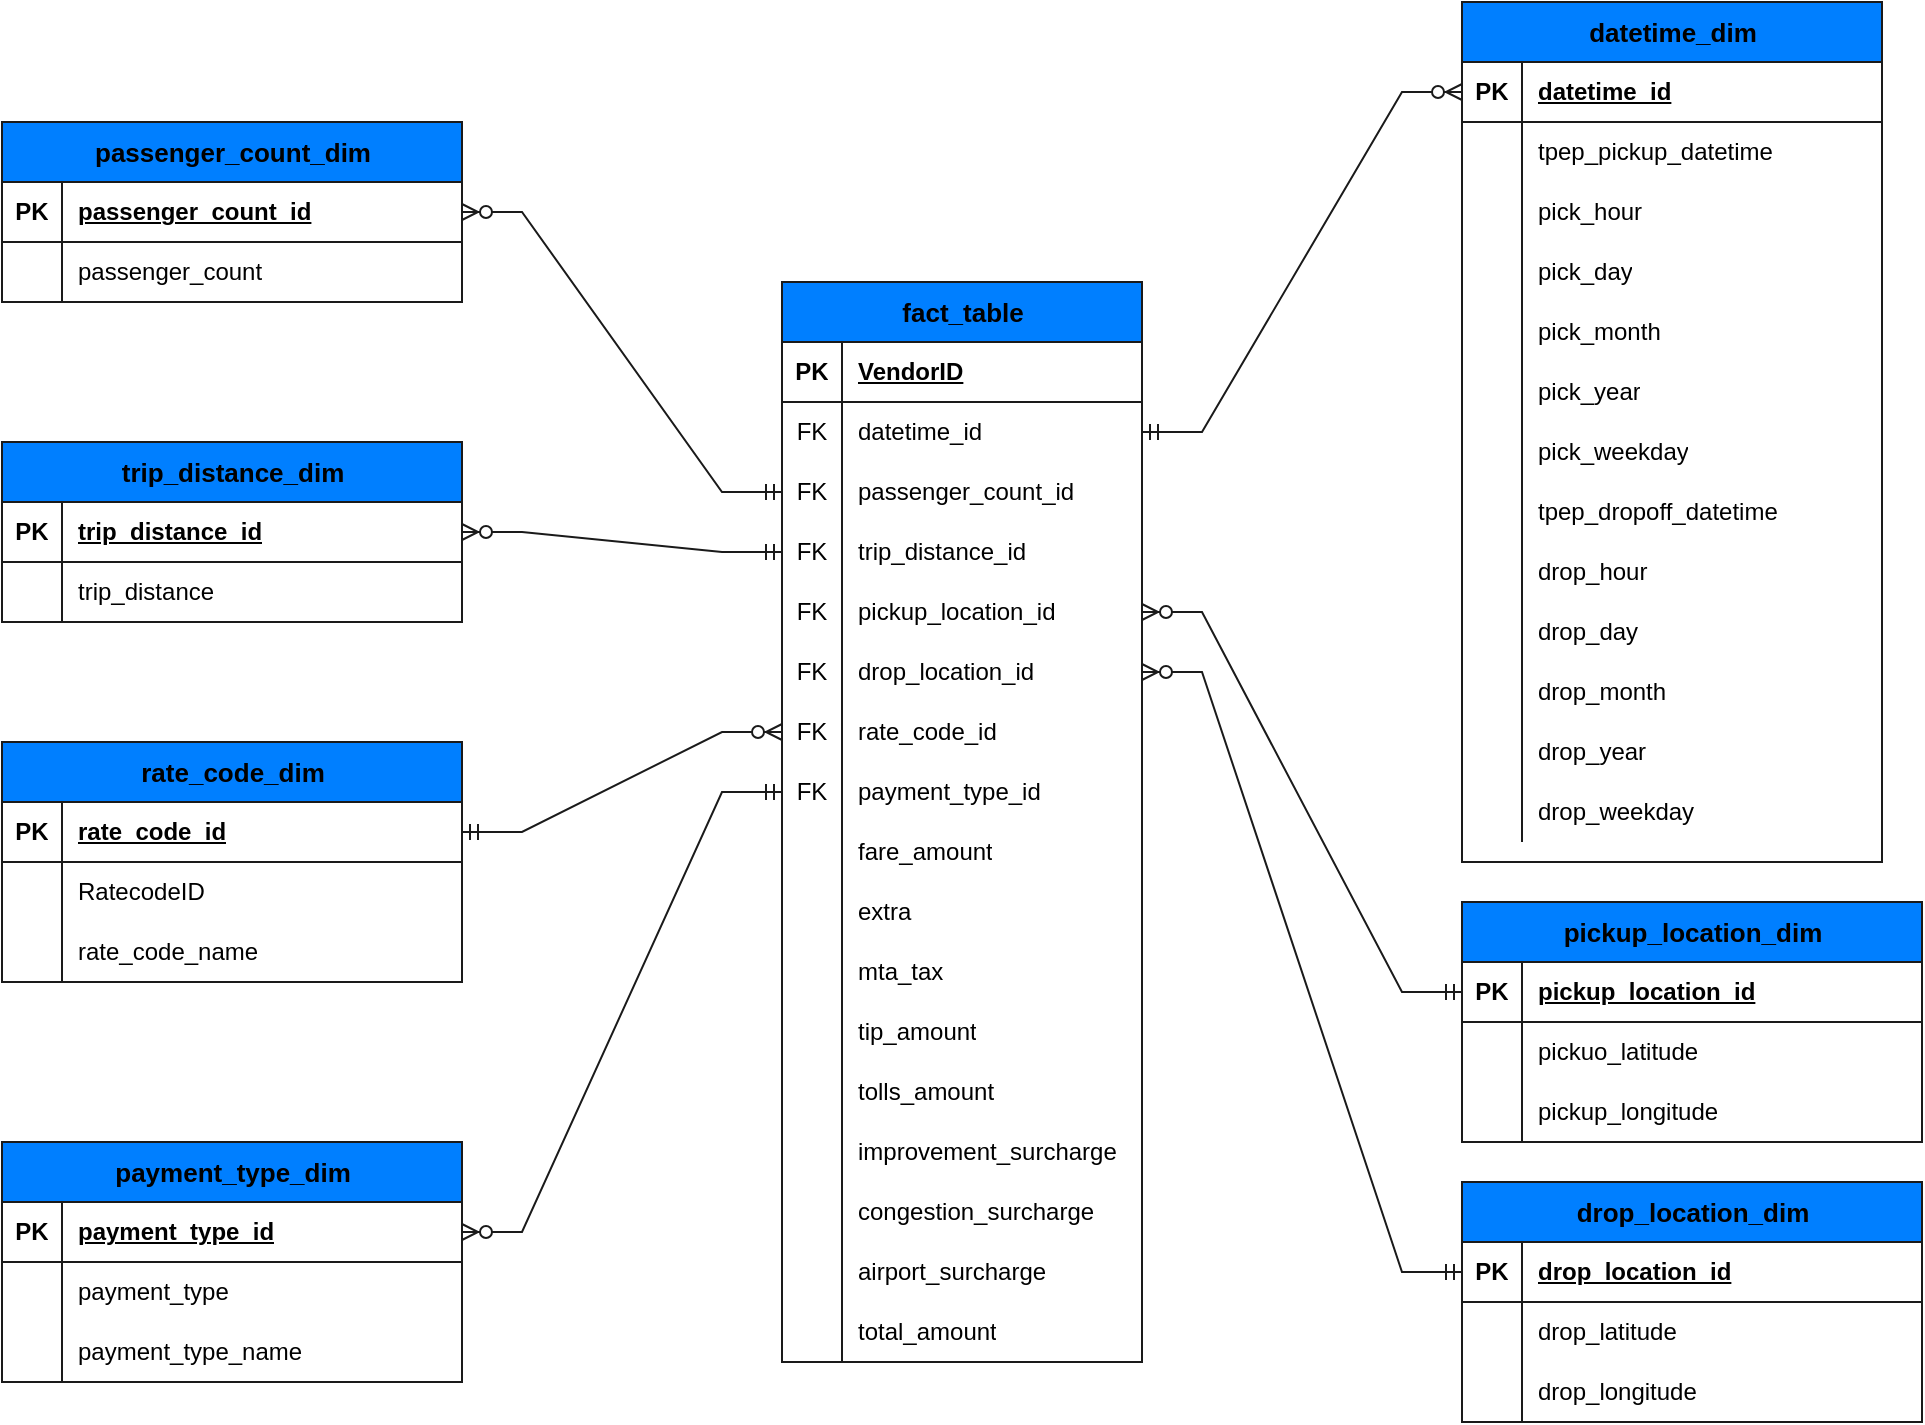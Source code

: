 <mxfile version="24.7.17">
  <diagram name="Page-1" id="PT7LwO13L23MpY5hdWTW">
    <mxGraphModel dx="1426" dy="747" grid="1" gridSize="10" guides="1" tooltips="1" connect="1" arrows="1" fold="1" page="1" pageScale="1" pageWidth="1920" pageHeight="1200" math="0" shadow="0">
      <root>
        <mxCell id="0" />
        <mxCell id="1" parent="0" />
        <mxCell id="0_THVOW8lKNfnOcX-eIr-1" value="fact_table" style="shape=table;startSize=30;container=1;collapsible=1;childLayout=tableLayout;fixedRows=1;rowLines=0;fontStyle=1;align=center;resizeLast=1;html=1;labelBackgroundColor=none;labelBorderColor=none;fillColor=#007FFF;fontColor=#000000;strokeColor=#1A1A1A;swimlaneFillColor=default;textShadow=0;spacing=0;fontSize=13;" vertex="1" parent="1">
          <mxGeometry x="470" y="170" width="180" height="540" as="geometry" />
        </mxCell>
        <mxCell id="0_THVOW8lKNfnOcX-eIr-2" value="" style="shape=tableRow;horizontal=0;startSize=0;swimlaneHead=0;swimlaneBody=0;fillColor=none;collapsible=0;dropTarget=0;points=[[0,0.5],[1,0.5]];portConstraint=eastwest;top=0;left=0;right=0;bottom=1;labelBackgroundColor=none;labelBorderColor=none;strokeColor=#1A1A1A;" vertex="1" parent="0_THVOW8lKNfnOcX-eIr-1">
          <mxGeometry y="30" width="180" height="30" as="geometry" />
        </mxCell>
        <mxCell id="0_THVOW8lKNfnOcX-eIr-3" value="PK" style="shape=partialRectangle;connectable=0;fillColor=none;top=0;left=0;bottom=0;right=0;fontStyle=1;overflow=hidden;whiteSpace=wrap;html=1;labelBackgroundColor=none;labelBorderColor=none;strokeColor=#1A1A1A;" vertex="1" parent="0_THVOW8lKNfnOcX-eIr-2">
          <mxGeometry width="30" height="30" as="geometry">
            <mxRectangle width="30" height="30" as="alternateBounds" />
          </mxGeometry>
        </mxCell>
        <mxCell id="0_THVOW8lKNfnOcX-eIr-4" value="VendorID" style="shape=partialRectangle;connectable=0;fillColor=none;top=0;left=0;bottom=0;right=0;align=left;spacingLeft=6;fontStyle=5;overflow=hidden;whiteSpace=wrap;html=1;labelBackgroundColor=none;labelBorderColor=none;strokeColor=#1A1A1A;" vertex="1" parent="0_THVOW8lKNfnOcX-eIr-2">
          <mxGeometry x="30" width="150" height="30" as="geometry">
            <mxRectangle width="150" height="30" as="alternateBounds" />
          </mxGeometry>
        </mxCell>
        <mxCell id="0_THVOW8lKNfnOcX-eIr-5" value="" style="shape=tableRow;horizontal=0;startSize=0;swimlaneHead=0;swimlaneBody=0;fillColor=none;collapsible=0;dropTarget=0;points=[[0,0.5],[1,0.5]];portConstraint=eastwest;top=0;left=0;right=0;bottom=0;labelBackgroundColor=none;labelBorderColor=none;strokeColor=#1A1A1A;" vertex="1" parent="0_THVOW8lKNfnOcX-eIr-1">
          <mxGeometry y="60" width="180" height="30" as="geometry" />
        </mxCell>
        <mxCell id="0_THVOW8lKNfnOcX-eIr-6" value="FK" style="shape=partialRectangle;connectable=0;fillColor=none;top=0;left=0;bottom=0;right=0;editable=1;overflow=hidden;whiteSpace=wrap;html=1;labelBackgroundColor=none;labelBorderColor=none;strokeColor=#1A1A1A;" vertex="1" parent="0_THVOW8lKNfnOcX-eIr-5">
          <mxGeometry width="30" height="30" as="geometry">
            <mxRectangle width="30" height="30" as="alternateBounds" />
          </mxGeometry>
        </mxCell>
        <mxCell id="0_THVOW8lKNfnOcX-eIr-7" value="datetime_id" style="shape=partialRectangle;connectable=0;fillColor=none;top=0;left=0;bottom=0;right=0;align=left;spacingLeft=6;overflow=hidden;whiteSpace=wrap;html=1;labelBackgroundColor=none;labelBorderColor=none;strokeColor=#1A1A1A;" vertex="1" parent="0_THVOW8lKNfnOcX-eIr-5">
          <mxGeometry x="30" width="150" height="30" as="geometry">
            <mxRectangle width="150" height="30" as="alternateBounds" />
          </mxGeometry>
        </mxCell>
        <mxCell id="0_THVOW8lKNfnOcX-eIr-8" value="" style="shape=tableRow;horizontal=0;startSize=0;swimlaneHead=0;swimlaneBody=0;fillColor=none;collapsible=0;dropTarget=0;points=[[0,0.5],[1,0.5]];portConstraint=eastwest;top=0;left=0;right=0;bottom=0;labelBackgroundColor=none;labelBorderColor=none;strokeColor=#1A1A1A;" vertex="1" parent="0_THVOW8lKNfnOcX-eIr-1">
          <mxGeometry y="90" width="180" height="30" as="geometry" />
        </mxCell>
        <mxCell id="0_THVOW8lKNfnOcX-eIr-9" value="FK" style="shape=partialRectangle;connectable=0;fillColor=none;top=0;left=0;bottom=0;right=0;editable=1;overflow=hidden;whiteSpace=wrap;html=1;labelBackgroundColor=none;labelBorderColor=none;strokeColor=#1A1A1A;" vertex="1" parent="0_THVOW8lKNfnOcX-eIr-8">
          <mxGeometry width="30" height="30" as="geometry">
            <mxRectangle width="30" height="30" as="alternateBounds" />
          </mxGeometry>
        </mxCell>
        <mxCell id="0_THVOW8lKNfnOcX-eIr-10" value="passenger_count_id" style="shape=partialRectangle;connectable=0;fillColor=none;top=0;left=0;bottom=0;right=0;align=left;spacingLeft=6;overflow=hidden;whiteSpace=wrap;html=1;labelBackgroundColor=none;labelBorderColor=none;strokeColor=#1A1A1A;" vertex="1" parent="0_THVOW8lKNfnOcX-eIr-8">
          <mxGeometry x="30" width="150" height="30" as="geometry">
            <mxRectangle width="150" height="30" as="alternateBounds" />
          </mxGeometry>
        </mxCell>
        <mxCell id="0_THVOW8lKNfnOcX-eIr-11" value="" style="shape=tableRow;horizontal=0;startSize=0;swimlaneHead=0;swimlaneBody=0;fillColor=none;collapsible=0;dropTarget=0;points=[[0,0.5],[1,0.5]];portConstraint=eastwest;top=0;left=0;right=0;bottom=0;labelBackgroundColor=none;labelBorderColor=none;strokeColor=#1A1A1A;" vertex="1" parent="0_THVOW8lKNfnOcX-eIr-1">
          <mxGeometry y="120" width="180" height="30" as="geometry" />
        </mxCell>
        <mxCell id="0_THVOW8lKNfnOcX-eIr-12" value="FK" style="shape=partialRectangle;connectable=0;fillColor=none;top=0;left=0;bottom=0;right=0;editable=1;overflow=hidden;whiteSpace=wrap;html=1;labelBackgroundColor=none;labelBorderColor=none;strokeColor=#1A1A1A;" vertex="1" parent="0_THVOW8lKNfnOcX-eIr-11">
          <mxGeometry width="30" height="30" as="geometry">
            <mxRectangle width="30" height="30" as="alternateBounds" />
          </mxGeometry>
        </mxCell>
        <mxCell id="0_THVOW8lKNfnOcX-eIr-13" value="trip_distance_id" style="shape=partialRectangle;connectable=0;fillColor=none;top=0;left=0;bottom=0;right=0;align=left;spacingLeft=6;overflow=hidden;whiteSpace=wrap;html=1;labelBackgroundColor=none;labelBorderColor=none;strokeColor=#1A1A1A;" vertex="1" parent="0_THVOW8lKNfnOcX-eIr-11">
          <mxGeometry x="30" width="150" height="30" as="geometry">
            <mxRectangle width="150" height="30" as="alternateBounds" />
          </mxGeometry>
        </mxCell>
        <mxCell id="0_THVOW8lKNfnOcX-eIr-93" style="shape=tableRow;horizontal=0;startSize=0;swimlaneHead=0;swimlaneBody=0;fillColor=none;collapsible=0;dropTarget=0;points=[[0,0.5],[1,0.5]];portConstraint=eastwest;top=0;left=0;right=0;bottom=0;labelBackgroundColor=none;labelBorderColor=none;strokeColor=#1A1A1A;" vertex="1" parent="0_THVOW8lKNfnOcX-eIr-1">
          <mxGeometry y="150" width="180" height="30" as="geometry" />
        </mxCell>
        <mxCell id="0_THVOW8lKNfnOcX-eIr-94" value="FK" style="shape=partialRectangle;connectable=0;fillColor=none;top=0;left=0;bottom=0;right=0;editable=1;overflow=hidden;whiteSpace=wrap;html=1;labelBackgroundColor=none;labelBorderColor=none;strokeColor=#1A1A1A;" vertex="1" parent="0_THVOW8lKNfnOcX-eIr-93">
          <mxGeometry width="30" height="30" as="geometry">
            <mxRectangle width="30" height="30" as="alternateBounds" />
          </mxGeometry>
        </mxCell>
        <mxCell id="0_THVOW8lKNfnOcX-eIr-95" value="pickup_location_id" style="shape=partialRectangle;connectable=0;fillColor=none;top=0;left=0;bottom=0;right=0;align=left;spacingLeft=6;overflow=hidden;whiteSpace=wrap;html=1;labelBackgroundColor=none;labelBorderColor=none;strokeColor=#1A1A1A;" vertex="1" parent="0_THVOW8lKNfnOcX-eIr-93">
          <mxGeometry x="30" width="150" height="30" as="geometry">
            <mxRectangle width="150" height="30" as="alternateBounds" />
          </mxGeometry>
        </mxCell>
        <mxCell id="0_THVOW8lKNfnOcX-eIr-112" style="shape=tableRow;horizontal=0;startSize=0;swimlaneHead=0;swimlaneBody=0;fillColor=none;collapsible=0;dropTarget=0;points=[[0,0.5],[1,0.5]];portConstraint=eastwest;top=0;left=0;right=0;bottom=0;labelBackgroundColor=none;labelBorderColor=none;strokeColor=#1A1A1A;" vertex="1" parent="0_THVOW8lKNfnOcX-eIr-1">
          <mxGeometry y="180" width="180" height="30" as="geometry" />
        </mxCell>
        <mxCell id="0_THVOW8lKNfnOcX-eIr-113" value="FK" style="shape=partialRectangle;connectable=0;fillColor=none;top=0;left=0;bottom=0;right=0;editable=1;overflow=hidden;whiteSpace=wrap;html=1;labelBackgroundColor=none;labelBorderColor=none;strokeColor=#1A1A1A;" vertex="1" parent="0_THVOW8lKNfnOcX-eIr-112">
          <mxGeometry width="30" height="30" as="geometry">
            <mxRectangle width="30" height="30" as="alternateBounds" />
          </mxGeometry>
        </mxCell>
        <mxCell id="0_THVOW8lKNfnOcX-eIr-114" value="drop_location_id" style="shape=partialRectangle;connectable=0;fillColor=none;top=0;left=0;bottom=0;right=0;align=left;spacingLeft=6;overflow=hidden;whiteSpace=wrap;html=1;labelBackgroundColor=none;labelBorderColor=none;strokeColor=#1A1A1A;" vertex="1" parent="0_THVOW8lKNfnOcX-eIr-112">
          <mxGeometry x="30" width="150" height="30" as="geometry">
            <mxRectangle width="150" height="30" as="alternateBounds" />
          </mxGeometry>
        </mxCell>
        <mxCell id="0_THVOW8lKNfnOcX-eIr-124" style="shape=tableRow;horizontal=0;startSize=0;swimlaneHead=0;swimlaneBody=0;fillColor=none;collapsible=0;dropTarget=0;points=[[0,0.5],[1,0.5]];portConstraint=eastwest;top=0;left=0;right=0;bottom=0;labelBackgroundColor=none;labelBorderColor=none;strokeColor=#1A1A1A;" vertex="1" parent="0_THVOW8lKNfnOcX-eIr-1">
          <mxGeometry y="210" width="180" height="30" as="geometry" />
        </mxCell>
        <mxCell id="0_THVOW8lKNfnOcX-eIr-125" value="FK" style="shape=partialRectangle;connectable=0;fillColor=none;top=0;left=0;bottom=0;right=0;editable=1;overflow=hidden;whiteSpace=wrap;html=1;labelBackgroundColor=none;labelBorderColor=none;strokeColor=#1A1A1A;" vertex="1" parent="0_THVOW8lKNfnOcX-eIr-124">
          <mxGeometry width="30" height="30" as="geometry">
            <mxRectangle width="30" height="30" as="alternateBounds" />
          </mxGeometry>
        </mxCell>
        <mxCell id="0_THVOW8lKNfnOcX-eIr-126" value="rate_code_id" style="shape=partialRectangle;connectable=0;fillColor=none;top=0;left=0;bottom=0;right=0;align=left;spacingLeft=6;overflow=hidden;whiteSpace=wrap;html=1;labelBackgroundColor=none;labelBorderColor=none;strokeColor=#1A1A1A;" vertex="1" parent="0_THVOW8lKNfnOcX-eIr-124">
          <mxGeometry x="30" width="150" height="30" as="geometry">
            <mxRectangle width="150" height="30" as="alternateBounds" />
          </mxGeometry>
        </mxCell>
        <mxCell id="0_THVOW8lKNfnOcX-eIr-141" style="shape=tableRow;horizontal=0;startSize=0;swimlaneHead=0;swimlaneBody=0;fillColor=none;collapsible=0;dropTarget=0;points=[[0,0.5],[1,0.5]];portConstraint=eastwest;top=0;left=0;right=0;bottom=0;labelBackgroundColor=none;labelBorderColor=none;strokeColor=#1A1A1A;" vertex="1" parent="0_THVOW8lKNfnOcX-eIr-1">
          <mxGeometry y="240" width="180" height="30" as="geometry" />
        </mxCell>
        <mxCell id="0_THVOW8lKNfnOcX-eIr-142" value="FK" style="shape=partialRectangle;connectable=0;fillColor=none;top=0;left=0;bottom=0;right=0;editable=1;overflow=hidden;whiteSpace=wrap;html=1;labelBackgroundColor=none;labelBorderColor=none;strokeColor=#1A1A1A;" vertex="1" parent="0_THVOW8lKNfnOcX-eIr-141">
          <mxGeometry width="30" height="30" as="geometry">
            <mxRectangle width="30" height="30" as="alternateBounds" />
          </mxGeometry>
        </mxCell>
        <mxCell id="0_THVOW8lKNfnOcX-eIr-143" value="payment_type_id" style="shape=partialRectangle;connectable=0;fillColor=none;top=0;left=0;bottom=0;right=0;align=left;spacingLeft=6;overflow=hidden;whiteSpace=wrap;html=1;labelBackgroundColor=none;labelBorderColor=none;strokeColor=#1A1A1A;" vertex="1" parent="0_THVOW8lKNfnOcX-eIr-141">
          <mxGeometry x="30" width="150" height="30" as="geometry">
            <mxRectangle width="150" height="30" as="alternateBounds" />
          </mxGeometry>
        </mxCell>
        <mxCell id="0_THVOW8lKNfnOcX-eIr-145" style="shape=tableRow;horizontal=0;startSize=0;swimlaneHead=0;swimlaneBody=0;fillColor=none;collapsible=0;dropTarget=0;points=[[0,0.5],[1,0.5]];portConstraint=eastwest;top=0;left=0;right=0;bottom=0;labelBackgroundColor=none;labelBorderColor=none;strokeColor=#1A1A1A;" vertex="1" parent="0_THVOW8lKNfnOcX-eIr-1">
          <mxGeometry y="270" width="180" height="30" as="geometry" />
        </mxCell>
        <mxCell id="0_THVOW8lKNfnOcX-eIr-146" style="shape=partialRectangle;connectable=0;fillColor=none;top=0;left=0;bottom=0;right=0;editable=1;overflow=hidden;whiteSpace=wrap;html=1;labelBackgroundColor=none;labelBorderColor=none;strokeColor=#1A1A1A;" vertex="1" parent="0_THVOW8lKNfnOcX-eIr-145">
          <mxGeometry width="30" height="30" as="geometry">
            <mxRectangle width="30" height="30" as="alternateBounds" />
          </mxGeometry>
        </mxCell>
        <mxCell id="0_THVOW8lKNfnOcX-eIr-147" value="fare_amount" style="shape=partialRectangle;connectable=0;fillColor=none;top=0;left=0;bottom=0;right=0;align=left;spacingLeft=6;overflow=hidden;whiteSpace=wrap;html=1;labelBackgroundColor=none;labelBorderColor=none;strokeColor=#1A1A1A;" vertex="1" parent="0_THVOW8lKNfnOcX-eIr-145">
          <mxGeometry x="30" width="150" height="30" as="geometry">
            <mxRectangle width="150" height="30" as="alternateBounds" />
          </mxGeometry>
        </mxCell>
        <mxCell id="0_THVOW8lKNfnOcX-eIr-148" style="shape=tableRow;horizontal=0;startSize=0;swimlaneHead=0;swimlaneBody=0;fillColor=none;collapsible=0;dropTarget=0;points=[[0,0.5],[1,0.5]];portConstraint=eastwest;top=0;left=0;right=0;bottom=0;labelBackgroundColor=none;labelBorderColor=none;strokeColor=#1A1A1A;" vertex="1" parent="0_THVOW8lKNfnOcX-eIr-1">
          <mxGeometry y="300" width="180" height="30" as="geometry" />
        </mxCell>
        <mxCell id="0_THVOW8lKNfnOcX-eIr-149" style="shape=partialRectangle;connectable=0;fillColor=none;top=0;left=0;bottom=0;right=0;editable=1;overflow=hidden;whiteSpace=wrap;html=1;labelBackgroundColor=none;labelBorderColor=none;strokeColor=#1A1A1A;" vertex="1" parent="0_THVOW8lKNfnOcX-eIr-148">
          <mxGeometry width="30" height="30" as="geometry">
            <mxRectangle width="30" height="30" as="alternateBounds" />
          </mxGeometry>
        </mxCell>
        <mxCell id="0_THVOW8lKNfnOcX-eIr-150" value="extra" style="shape=partialRectangle;connectable=0;fillColor=none;top=0;left=0;bottom=0;right=0;align=left;spacingLeft=6;overflow=hidden;whiteSpace=wrap;html=1;labelBackgroundColor=none;labelBorderColor=none;strokeColor=#1A1A1A;" vertex="1" parent="0_THVOW8lKNfnOcX-eIr-148">
          <mxGeometry x="30" width="150" height="30" as="geometry">
            <mxRectangle width="150" height="30" as="alternateBounds" />
          </mxGeometry>
        </mxCell>
        <mxCell id="0_THVOW8lKNfnOcX-eIr-151" style="shape=tableRow;horizontal=0;startSize=0;swimlaneHead=0;swimlaneBody=0;fillColor=none;collapsible=0;dropTarget=0;points=[[0,0.5],[1,0.5]];portConstraint=eastwest;top=0;left=0;right=0;bottom=0;labelBackgroundColor=none;labelBorderColor=none;strokeColor=#1A1A1A;" vertex="1" parent="0_THVOW8lKNfnOcX-eIr-1">
          <mxGeometry y="330" width="180" height="30" as="geometry" />
        </mxCell>
        <mxCell id="0_THVOW8lKNfnOcX-eIr-152" style="shape=partialRectangle;connectable=0;fillColor=none;top=0;left=0;bottom=0;right=0;editable=1;overflow=hidden;whiteSpace=wrap;html=1;labelBackgroundColor=none;labelBorderColor=none;strokeColor=#1A1A1A;" vertex="1" parent="0_THVOW8lKNfnOcX-eIr-151">
          <mxGeometry width="30" height="30" as="geometry">
            <mxRectangle width="30" height="30" as="alternateBounds" />
          </mxGeometry>
        </mxCell>
        <mxCell id="0_THVOW8lKNfnOcX-eIr-153" value="mta_tax" style="shape=partialRectangle;connectable=0;fillColor=none;top=0;left=0;bottom=0;right=0;align=left;spacingLeft=6;overflow=hidden;whiteSpace=wrap;html=1;labelBackgroundColor=none;labelBorderColor=none;strokeColor=#1A1A1A;" vertex="1" parent="0_THVOW8lKNfnOcX-eIr-151">
          <mxGeometry x="30" width="150" height="30" as="geometry">
            <mxRectangle width="150" height="30" as="alternateBounds" />
          </mxGeometry>
        </mxCell>
        <mxCell id="0_THVOW8lKNfnOcX-eIr-157" style="shape=tableRow;horizontal=0;startSize=0;swimlaneHead=0;swimlaneBody=0;fillColor=none;collapsible=0;dropTarget=0;points=[[0,0.5],[1,0.5]];portConstraint=eastwest;top=0;left=0;right=0;bottom=0;labelBackgroundColor=none;labelBorderColor=none;strokeColor=#1A1A1A;" vertex="1" parent="0_THVOW8lKNfnOcX-eIr-1">
          <mxGeometry y="360" width="180" height="30" as="geometry" />
        </mxCell>
        <mxCell id="0_THVOW8lKNfnOcX-eIr-158" style="shape=partialRectangle;connectable=0;fillColor=none;top=0;left=0;bottom=0;right=0;editable=1;overflow=hidden;whiteSpace=wrap;html=1;labelBackgroundColor=none;labelBorderColor=none;strokeColor=#1A1A1A;" vertex="1" parent="0_THVOW8lKNfnOcX-eIr-157">
          <mxGeometry width="30" height="30" as="geometry">
            <mxRectangle width="30" height="30" as="alternateBounds" />
          </mxGeometry>
        </mxCell>
        <mxCell id="0_THVOW8lKNfnOcX-eIr-159" value="tip_amount" style="shape=partialRectangle;connectable=0;fillColor=none;top=0;left=0;bottom=0;right=0;align=left;spacingLeft=6;overflow=hidden;whiteSpace=wrap;html=1;labelBackgroundColor=none;labelBorderColor=none;strokeColor=#1A1A1A;" vertex="1" parent="0_THVOW8lKNfnOcX-eIr-157">
          <mxGeometry x="30" width="150" height="30" as="geometry">
            <mxRectangle width="150" height="30" as="alternateBounds" />
          </mxGeometry>
        </mxCell>
        <mxCell id="0_THVOW8lKNfnOcX-eIr-160" style="shape=tableRow;horizontal=0;startSize=0;swimlaneHead=0;swimlaneBody=0;fillColor=none;collapsible=0;dropTarget=0;points=[[0,0.5],[1,0.5]];portConstraint=eastwest;top=0;left=0;right=0;bottom=0;labelBackgroundColor=none;labelBorderColor=none;strokeColor=#1A1A1A;" vertex="1" parent="0_THVOW8lKNfnOcX-eIr-1">
          <mxGeometry y="390" width="180" height="30" as="geometry" />
        </mxCell>
        <mxCell id="0_THVOW8lKNfnOcX-eIr-161" style="shape=partialRectangle;connectable=0;fillColor=none;top=0;left=0;bottom=0;right=0;editable=1;overflow=hidden;whiteSpace=wrap;html=1;labelBackgroundColor=none;labelBorderColor=none;strokeColor=#1A1A1A;" vertex="1" parent="0_THVOW8lKNfnOcX-eIr-160">
          <mxGeometry width="30" height="30" as="geometry">
            <mxRectangle width="30" height="30" as="alternateBounds" />
          </mxGeometry>
        </mxCell>
        <mxCell id="0_THVOW8lKNfnOcX-eIr-162" value="tolls_amount" style="shape=partialRectangle;connectable=0;fillColor=none;top=0;left=0;bottom=0;right=0;align=left;spacingLeft=6;overflow=hidden;whiteSpace=wrap;html=1;labelBackgroundColor=none;labelBorderColor=none;strokeColor=#1A1A1A;" vertex="1" parent="0_THVOW8lKNfnOcX-eIr-160">
          <mxGeometry x="30" width="150" height="30" as="geometry">
            <mxRectangle width="150" height="30" as="alternateBounds" />
          </mxGeometry>
        </mxCell>
        <mxCell id="0_THVOW8lKNfnOcX-eIr-166" style="shape=tableRow;horizontal=0;startSize=0;swimlaneHead=0;swimlaneBody=0;fillColor=none;collapsible=0;dropTarget=0;points=[[0,0.5],[1,0.5]];portConstraint=eastwest;top=0;left=0;right=0;bottom=0;labelBackgroundColor=none;labelBorderColor=none;strokeColor=#1A1A1A;" vertex="1" parent="0_THVOW8lKNfnOcX-eIr-1">
          <mxGeometry y="420" width="180" height="30" as="geometry" />
        </mxCell>
        <mxCell id="0_THVOW8lKNfnOcX-eIr-167" style="shape=partialRectangle;connectable=0;fillColor=none;top=0;left=0;bottom=0;right=0;editable=1;overflow=hidden;whiteSpace=wrap;html=1;labelBackgroundColor=none;labelBorderColor=none;strokeColor=#1A1A1A;" vertex="1" parent="0_THVOW8lKNfnOcX-eIr-166">
          <mxGeometry width="30" height="30" as="geometry">
            <mxRectangle width="30" height="30" as="alternateBounds" />
          </mxGeometry>
        </mxCell>
        <mxCell id="0_THVOW8lKNfnOcX-eIr-168" value="improvement_surcharge" style="shape=partialRectangle;connectable=0;fillColor=none;top=0;left=0;bottom=0;right=0;align=left;spacingLeft=6;overflow=hidden;whiteSpace=wrap;html=1;labelBackgroundColor=none;labelBorderColor=none;strokeColor=#1A1A1A;" vertex="1" parent="0_THVOW8lKNfnOcX-eIr-166">
          <mxGeometry x="30" width="150" height="30" as="geometry">
            <mxRectangle width="150" height="30" as="alternateBounds" />
          </mxGeometry>
        </mxCell>
        <mxCell id="0_THVOW8lKNfnOcX-eIr-169" style="shape=tableRow;horizontal=0;startSize=0;swimlaneHead=0;swimlaneBody=0;fillColor=none;collapsible=0;dropTarget=0;points=[[0,0.5],[1,0.5]];portConstraint=eastwest;top=0;left=0;right=0;bottom=0;labelBackgroundColor=none;labelBorderColor=none;strokeColor=#1A1A1A;" vertex="1" parent="0_THVOW8lKNfnOcX-eIr-1">
          <mxGeometry y="450" width="180" height="30" as="geometry" />
        </mxCell>
        <mxCell id="0_THVOW8lKNfnOcX-eIr-170" style="shape=partialRectangle;connectable=0;fillColor=none;top=0;left=0;bottom=0;right=0;editable=1;overflow=hidden;whiteSpace=wrap;html=1;labelBackgroundColor=none;labelBorderColor=none;strokeColor=#1A1A1A;" vertex="1" parent="0_THVOW8lKNfnOcX-eIr-169">
          <mxGeometry width="30" height="30" as="geometry">
            <mxRectangle width="30" height="30" as="alternateBounds" />
          </mxGeometry>
        </mxCell>
        <mxCell id="0_THVOW8lKNfnOcX-eIr-171" value="congestion_surcharge" style="shape=partialRectangle;connectable=0;fillColor=none;top=0;left=0;bottom=0;right=0;align=left;spacingLeft=6;overflow=hidden;whiteSpace=wrap;html=1;labelBackgroundColor=none;labelBorderColor=none;strokeColor=#1A1A1A;" vertex="1" parent="0_THVOW8lKNfnOcX-eIr-169">
          <mxGeometry x="30" width="150" height="30" as="geometry">
            <mxRectangle width="150" height="30" as="alternateBounds" />
          </mxGeometry>
        </mxCell>
        <mxCell id="0_THVOW8lKNfnOcX-eIr-172" style="shape=tableRow;horizontal=0;startSize=0;swimlaneHead=0;swimlaneBody=0;fillColor=none;collapsible=0;dropTarget=0;points=[[0,0.5],[1,0.5]];portConstraint=eastwest;top=0;left=0;right=0;bottom=0;labelBackgroundColor=none;labelBorderColor=none;strokeColor=#1A1A1A;" vertex="1" parent="0_THVOW8lKNfnOcX-eIr-1">
          <mxGeometry y="480" width="180" height="30" as="geometry" />
        </mxCell>
        <mxCell id="0_THVOW8lKNfnOcX-eIr-173" style="shape=partialRectangle;connectable=0;fillColor=none;top=0;left=0;bottom=0;right=0;editable=1;overflow=hidden;whiteSpace=wrap;html=1;labelBackgroundColor=none;labelBorderColor=none;strokeColor=#1A1A1A;" vertex="1" parent="0_THVOW8lKNfnOcX-eIr-172">
          <mxGeometry width="30" height="30" as="geometry">
            <mxRectangle width="30" height="30" as="alternateBounds" />
          </mxGeometry>
        </mxCell>
        <mxCell id="0_THVOW8lKNfnOcX-eIr-174" value="airport_surcharge" style="shape=partialRectangle;connectable=0;fillColor=none;top=0;left=0;bottom=0;right=0;align=left;spacingLeft=6;overflow=hidden;whiteSpace=wrap;html=1;labelBackgroundColor=none;labelBorderColor=none;strokeColor=#1A1A1A;" vertex="1" parent="0_THVOW8lKNfnOcX-eIr-172">
          <mxGeometry x="30" width="150" height="30" as="geometry">
            <mxRectangle width="150" height="30" as="alternateBounds" />
          </mxGeometry>
        </mxCell>
        <mxCell id="0_THVOW8lKNfnOcX-eIr-175" style="shape=tableRow;horizontal=0;startSize=0;swimlaneHead=0;swimlaneBody=0;fillColor=none;collapsible=0;dropTarget=0;points=[[0,0.5],[1,0.5]];portConstraint=eastwest;top=0;left=0;right=0;bottom=0;labelBackgroundColor=none;labelBorderColor=none;strokeColor=#1A1A1A;" vertex="1" parent="0_THVOW8lKNfnOcX-eIr-1">
          <mxGeometry y="510" width="180" height="30" as="geometry" />
        </mxCell>
        <mxCell id="0_THVOW8lKNfnOcX-eIr-176" style="shape=partialRectangle;connectable=0;fillColor=none;top=0;left=0;bottom=0;right=0;editable=1;overflow=hidden;whiteSpace=wrap;html=1;labelBackgroundColor=none;labelBorderColor=none;strokeColor=#1A1A1A;" vertex="1" parent="0_THVOW8lKNfnOcX-eIr-175">
          <mxGeometry width="30" height="30" as="geometry">
            <mxRectangle width="30" height="30" as="alternateBounds" />
          </mxGeometry>
        </mxCell>
        <mxCell id="0_THVOW8lKNfnOcX-eIr-177" value="total_amount" style="shape=partialRectangle;connectable=0;fillColor=none;top=0;left=0;bottom=0;right=0;align=left;spacingLeft=6;overflow=hidden;whiteSpace=wrap;html=1;labelBackgroundColor=none;labelBorderColor=none;strokeColor=#1A1A1A;" vertex="1" parent="0_THVOW8lKNfnOcX-eIr-175">
          <mxGeometry x="30" width="150" height="30" as="geometry">
            <mxRectangle width="150" height="30" as="alternateBounds" />
          </mxGeometry>
        </mxCell>
        <mxCell id="0_THVOW8lKNfnOcX-eIr-14" value="datetime_dim" style="shape=table;startSize=30;container=1;collapsible=1;childLayout=tableLayout;fixedRows=1;rowLines=0;fontStyle=1;align=center;resizeLast=1;html=1;labelBackgroundColor=none;labelBorderColor=none;fillColor=#007FFF;fontColor=#000000;strokeColor=#1A1A1A;swimlaneFillColor=default;textShadow=0;spacing=0;fontSize=13;" vertex="1" parent="1">
          <mxGeometry x="810" y="30" width="210" height="430" as="geometry">
            <mxRectangle x="360" y="10" width="110" height="30" as="alternateBounds" />
          </mxGeometry>
        </mxCell>
        <mxCell id="0_THVOW8lKNfnOcX-eIr-15" value="" style="shape=tableRow;horizontal=0;startSize=0;swimlaneHead=0;swimlaneBody=0;fillColor=none;collapsible=0;dropTarget=0;points=[[0,0.5],[1,0.5]];portConstraint=eastwest;top=0;left=0;right=0;bottom=1;labelBackgroundColor=none;labelBorderColor=none;strokeColor=#1A1A1A;" vertex="1" parent="0_THVOW8lKNfnOcX-eIr-14">
          <mxGeometry y="30" width="210" height="30" as="geometry" />
        </mxCell>
        <mxCell id="0_THVOW8lKNfnOcX-eIr-16" value="PK" style="shape=partialRectangle;connectable=0;fillColor=none;top=0;left=0;bottom=0;right=0;fontStyle=1;overflow=hidden;whiteSpace=wrap;html=1;labelBackgroundColor=none;labelBorderColor=none;strokeColor=#1A1A1A;" vertex="1" parent="0_THVOW8lKNfnOcX-eIr-15">
          <mxGeometry width="30" height="30" as="geometry">
            <mxRectangle width="30" height="30" as="alternateBounds" />
          </mxGeometry>
        </mxCell>
        <mxCell id="0_THVOW8lKNfnOcX-eIr-17" value="datetime_id" style="shape=partialRectangle;connectable=0;fillColor=none;top=0;left=0;bottom=0;right=0;align=left;spacingLeft=6;fontStyle=5;overflow=hidden;whiteSpace=wrap;html=1;labelBackgroundColor=none;labelBorderColor=none;strokeColor=#1A1A1A;" vertex="1" parent="0_THVOW8lKNfnOcX-eIr-15">
          <mxGeometry x="30" width="180" height="30" as="geometry">
            <mxRectangle width="180" height="30" as="alternateBounds" />
          </mxGeometry>
        </mxCell>
        <mxCell id="0_THVOW8lKNfnOcX-eIr-18" value="" style="shape=tableRow;horizontal=0;startSize=0;swimlaneHead=0;swimlaneBody=0;fillColor=none;collapsible=0;dropTarget=0;points=[[0,0.5],[1,0.5]];portConstraint=eastwest;top=0;left=0;right=0;bottom=0;labelBackgroundColor=none;labelBorderColor=none;strokeColor=#1A1A1A;" vertex="1" parent="0_THVOW8lKNfnOcX-eIr-14">
          <mxGeometry y="60" width="210" height="30" as="geometry" />
        </mxCell>
        <mxCell id="0_THVOW8lKNfnOcX-eIr-19" value="" style="shape=partialRectangle;connectable=0;fillColor=none;top=0;left=0;bottom=0;right=0;editable=1;overflow=hidden;whiteSpace=wrap;html=1;labelBackgroundColor=none;labelBorderColor=none;strokeColor=#1A1A1A;" vertex="1" parent="0_THVOW8lKNfnOcX-eIr-18">
          <mxGeometry width="30" height="30" as="geometry">
            <mxRectangle width="30" height="30" as="alternateBounds" />
          </mxGeometry>
        </mxCell>
        <mxCell id="0_THVOW8lKNfnOcX-eIr-20" value="&lt;span style=&quot;white-space: pre;&quot;&gt;&lt;font style=&quot;font-size: 12px;&quot; face=&quot;Helvetica&quot;&gt;tpep_pickup_datetime&lt;/font&gt;&lt;/span&gt;" style="shape=partialRectangle;connectable=0;fillColor=none;top=0;left=0;bottom=0;right=0;align=left;spacingLeft=6;overflow=hidden;whiteSpace=wrap;html=1;labelBackgroundColor=none;labelBorderColor=none;strokeColor=#1A1A1A;" vertex="1" parent="0_THVOW8lKNfnOcX-eIr-18">
          <mxGeometry x="30" width="180" height="30" as="geometry">
            <mxRectangle width="180" height="30" as="alternateBounds" />
          </mxGeometry>
        </mxCell>
        <mxCell id="0_THVOW8lKNfnOcX-eIr-21" value="" style="shape=tableRow;horizontal=0;startSize=0;swimlaneHead=0;swimlaneBody=0;fillColor=none;collapsible=0;dropTarget=0;points=[[0,0.5],[1,0.5]];portConstraint=eastwest;top=0;left=0;right=0;bottom=0;labelBackgroundColor=none;labelBorderColor=none;strokeColor=#1A1A1A;" vertex="1" parent="0_THVOW8lKNfnOcX-eIr-14">
          <mxGeometry y="90" width="210" height="30" as="geometry" />
        </mxCell>
        <mxCell id="0_THVOW8lKNfnOcX-eIr-22" value="" style="shape=partialRectangle;connectable=0;fillColor=none;top=0;left=0;bottom=0;right=0;editable=1;overflow=hidden;whiteSpace=wrap;html=1;labelBackgroundColor=none;labelBorderColor=none;strokeColor=#1A1A1A;" vertex="1" parent="0_THVOW8lKNfnOcX-eIr-21">
          <mxGeometry width="30" height="30" as="geometry">
            <mxRectangle width="30" height="30" as="alternateBounds" />
          </mxGeometry>
        </mxCell>
        <mxCell id="0_THVOW8lKNfnOcX-eIr-23" value="pick_hour" style="shape=partialRectangle;connectable=0;fillColor=none;top=0;left=0;bottom=0;right=0;align=left;spacingLeft=6;overflow=hidden;whiteSpace=wrap;html=1;labelBackgroundColor=none;labelBorderColor=none;strokeColor=#1A1A1A;" vertex="1" parent="0_THVOW8lKNfnOcX-eIr-21">
          <mxGeometry x="30" width="180" height="30" as="geometry">
            <mxRectangle width="180" height="30" as="alternateBounds" />
          </mxGeometry>
        </mxCell>
        <mxCell id="0_THVOW8lKNfnOcX-eIr-24" value="" style="shape=tableRow;horizontal=0;startSize=0;swimlaneHead=0;swimlaneBody=0;fillColor=none;collapsible=0;dropTarget=0;points=[[0,0.5],[1,0.5]];portConstraint=eastwest;top=0;left=0;right=0;bottom=0;labelBackgroundColor=none;labelBorderColor=none;strokeColor=#1A1A1A;" vertex="1" parent="0_THVOW8lKNfnOcX-eIr-14">
          <mxGeometry y="120" width="210" height="30" as="geometry" />
        </mxCell>
        <mxCell id="0_THVOW8lKNfnOcX-eIr-25" value="" style="shape=partialRectangle;connectable=0;fillColor=none;top=0;left=0;bottom=0;right=0;editable=1;overflow=hidden;whiteSpace=wrap;html=1;labelBackgroundColor=none;labelBorderColor=none;strokeColor=#1A1A1A;" vertex="1" parent="0_THVOW8lKNfnOcX-eIr-24">
          <mxGeometry width="30" height="30" as="geometry">
            <mxRectangle width="30" height="30" as="alternateBounds" />
          </mxGeometry>
        </mxCell>
        <mxCell id="0_THVOW8lKNfnOcX-eIr-26" value="pick_day" style="shape=partialRectangle;connectable=0;fillColor=none;top=0;left=0;bottom=0;right=0;align=left;spacingLeft=6;overflow=hidden;whiteSpace=wrap;html=1;labelBackgroundColor=none;labelBorderColor=none;strokeColor=#1A1A1A;" vertex="1" parent="0_THVOW8lKNfnOcX-eIr-24">
          <mxGeometry x="30" width="180" height="30" as="geometry">
            <mxRectangle width="180" height="30" as="alternateBounds" />
          </mxGeometry>
        </mxCell>
        <mxCell id="0_THVOW8lKNfnOcX-eIr-27" style="shape=tableRow;horizontal=0;startSize=0;swimlaneHead=0;swimlaneBody=0;fillColor=none;collapsible=0;dropTarget=0;points=[[0,0.5],[1,0.5]];portConstraint=eastwest;top=0;left=0;right=0;bottom=0;labelBackgroundColor=none;labelBorderColor=none;strokeColor=#1A1A1A;" vertex="1" parent="0_THVOW8lKNfnOcX-eIr-14">
          <mxGeometry y="150" width="210" height="30" as="geometry" />
        </mxCell>
        <mxCell id="0_THVOW8lKNfnOcX-eIr-28" style="shape=partialRectangle;connectable=0;fillColor=none;top=0;left=0;bottom=0;right=0;editable=1;overflow=hidden;whiteSpace=wrap;html=1;labelBackgroundColor=none;labelBorderColor=none;strokeColor=#1A1A1A;" vertex="1" parent="0_THVOW8lKNfnOcX-eIr-27">
          <mxGeometry width="30" height="30" as="geometry">
            <mxRectangle width="30" height="30" as="alternateBounds" />
          </mxGeometry>
        </mxCell>
        <mxCell id="0_THVOW8lKNfnOcX-eIr-29" value="pick_month" style="shape=partialRectangle;connectable=0;fillColor=none;top=0;left=0;bottom=0;right=0;align=left;spacingLeft=6;overflow=hidden;whiteSpace=wrap;html=1;labelBackgroundColor=none;labelBorderColor=none;strokeColor=#1A1A1A;" vertex="1" parent="0_THVOW8lKNfnOcX-eIr-27">
          <mxGeometry x="30" width="180" height="30" as="geometry">
            <mxRectangle width="180" height="30" as="alternateBounds" />
          </mxGeometry>
        </mxCell>
        <mxCell id="0_THVOW8lKNfnOcX-eIr-30" style="shape=tableRow;horizontal=0;startSize=0;swimlaneHead=0;swimlaneBody=0;fillColor=none;collapsible=0;dropTarget=0;points=[[0,0.5],[1,0.5]];portConstraint=eastwest;top=0;left=0;right=0;bottom=0;labelBackgroundColor=none;labelBorderColor=none;strokeColor=#1A1A1A;" vertex="1" parent="0_THVOW8lKNfnOcX-eIr-14">
          <mxGeometry y="180" width="210" height="30" as="geometry" />
        </mxCell>
        <mxCell id="0_THVOW8lKNfnOcX-eIr-31" style="shape=partialRectangle;connectable=0;fillColor=none;top=0;left=0;bottom=0;right=0;editable=1;overflow=hidden;whiteSpace=wrap;html=1;labelBackgroundColor=none;labelBorderColor=none;strokeColor=#1A1A1A;" vertex="1" parent="0_THVOW8lKNfnOcX-eIr-30">
          <mxGeometry width="30" height="30" as="geometry">
            <mxRectangle width="30" height="30" as="alternateBounds" />
          </mxGeometry>
        </mxCell>
        <mxCell id="0_THVOW8lKNfnOcX-eIr-32" value="pick_year" style="shape=partialRectangle;connectable=0;fillColor=none;top=0;left=0;bottom=0;right=0;align=left;spacingLeft=6;overflow=hidden;whiteSpace=wrap;html=1;labelBackgroundColor=none;labelBorderColor=none;strokeColor=#1A1A1A;" vertex="1" parent="0_THVOW8lKNfnOcX-eIr-30">
          <mxGeometry x="30" width="180" height="30" as="geometry">
            <mxRectangle width="180" height="30" as="alternateBounds" />
          </mxGeometry>
        </mxCell>
        <mxCell id="0_THVOW8lKNfnOcX-eIr-33" style="shape=tableRow;horizontal=0;startSize=0;swimlaneHead=0;swimlaneBody=0;fillColor=none;collapsible=0;dropTarget=0;points=[[0,0.5],[1,0.5]];portConstraint=eastwest;top=0;left=0;right=0;bottom=0;labelBackgroundColor=none;labelBorderColor=none;strokeColor=#1A1A1A;" vertex="1" parent="0_THVOW8lKNfnOcX-eIr-14">
          <mxGeometry y="210" width="210" height="30" as="geometry" />
        </mxCell>
        <mxCell id="0_THVOW8lKNfnOcX-eIr-34" style="shape=partialRectangle;connectable=0;fillColor=none;top=0;left=0;bottom=0;right=0;editable=1;overflow=hidden;whiteSpace=wrap;html=1;labelBackgroundColor=none;labelBorderColor=none;strokeColor=#1A1A1A;" vertex="1" parent="0_THVOW8lKNfnOcX-eIr-33">
          <mxGeometry width="30" height="30" as="geometry">
            <mxRectangle width="30" height="30" as="alternateBounds" />
          </mxGeometry>
        </mxCell>
        <mxCell id="0_THVOW8lKNfnOcX-eIr-35" value="pick_weekday" style="shape=partialRectangle;connectable=0;fillColor=none;top=0;left=0;bottom=0;right=0;align=left;spacingLeft=6;overflow=hidden;whiteSpace=wrap;html=1;labelBackgroundColor=none;labelBorderColor=none;strokeColor=#1A1A1A;" vertex="1" parent="0_THVOW8lKNfnOcX-eIr-33">
          <mxGeometry x="30" width="180" height="30" as="geometry">
            <mxRectangle width="180" height="30" as="alternateBounds" />
          </mxGeometry>
        </mxCell>
        <mxCell id="0_THVOW8lKNfnOcX-eIr-39" style="shape=tableRow;horizontal=0;startSize=0;swimlaneHead=0;swimlaneBody=0;fillColor=none;collapsible=0;dropTarget=0;points=[[0,0.5],[1,0.5]];portConstraint=eastwest;top=0;left=0;right=0;bottom=0;labelBackgroundColor=none;labelBorderColor=none;strokeColor=#1A1A1A;" vertex="1" parent="0_THVOW8lKNfnOcX-eIr-14">
          <mxGeometry y="240" width="210" height="30" as="geometry" />
        </mxCell>
        <mxCell id="0_THVOW8lKNfnOcX-eIr-40" style="shape=partialRectangle;connectable=0;fillColor=none;top=0;left=0;bottom=0;right=0;editable=1;overflow=hidden;whiteSpace=wrap;html=1;labelBackgroundColor=none;labelBorderColor=none;strokeColor=#1A1A1A;" vertex="1" parent="0_THVOW8lKNfnOcX-eIr-39">
          <mxGeometry width="30" height="30" as="geometry">
            <mxRectangle width="30" height="30" as="alternateBounds" />
          </mxGeometry>
        </mxCell>
        <mxCell id="0_THVOW8lKNfnOcX-eIr-41" value="&lt;span style=&quot;white-space: pre;&quot;&gt;tpep_dropoff_datetime&lt;/span&gt;" style="shape=partialRectangle;connectable=0;fillColor=none;top=0;left=0;bottom=0;right=0;align=left;spacingLeft=6;overflow=hidden;whiteSpace=wrap;html=1;labelBackgroundColor=none;labelBorderColor=none;strokeColor=#1A1A1A;" vertex="1" parent="0_THVOW8lKNfnOcX-eIr-39">
          <mxGeometry x="30" width="180" height="30" as="geometry">
            <mxRectangle width="180" height="30" as="alternateBounds" />
          </mxGeometry>
        </mxCell>
        <mxCell id="0_THVOW8lKNfnOcX-eIr-42" style="shape=tableRow;horizontal=0;startSize=0;swimlaneHead=0;swimlaneBody=0;fillColor=none;collapsible=0;dropTarget=0;points=[[0,0.5],[1,0.5]];portConstraint=eastwest;top=0;left=0;right=0;bottom=0;labelBackgroundColor=none;labelBorderColor=none;strokeColor=#1A1A1A;" vertex="1" parent="0_THVOW8lKNfnOcX-eIr-14">
          <mxGeometry y="270" width="210" height="30" as="geometry" />
        </mxCell>
        <mxCell id="0_THVOW8lKNfnOcX-eIr-43" style="shape=partialRectangle;connectable=0;fillColor=none;top=0;left=0;bottom=0;right=0;editable=1;overflow=hidden;whiteSpace=wrap;html=1;labelBackgroundColor=none;labelBorderColor=none;strokeColor=#1A1A1A;" vertex="1" parent="0_THVOW8lKNfnOcX-eIr-42">
          <mxGeometry width="30" height="30" as="geometry">
            <mxRectangle width="30" height="30" as="alternateBounds" />
          </mxGeometry>
        </mxCell>
        <mxCell id="0_THVOW8lKNfnOcX-eIr-44" value="drop_hour" style="shape=partialRectangle;connectable=0;fillColor=none;top=0;left=0;bottom=0;right=0;align=left;spacingLeft=6;overflow=hidden;whiteSpace=wrap;html=1;labelBackgroundColor=none;labelBorderColor=none;strokeColor=#1A1A1A;" vertex="1" parent="0_THVOW8lKNfnOcX-eIr-42">
          <mxGeometry x="30" width="180" height="30" as="geometry">
            <mxRectangle width="180" height="30" as="alternateBounds" />
          </mxGeometry>
        </mxCell>
        <mxCell id="0_THVOW8lKNfnOcX-eIr-45" style="shape=tableRow;horizontal=0;startSize=0;swimlaneHead=0;swimlaneBody=0;fillColor=none;collapsible=0;dropTarget=0;points=[[0,0.5],[1,0.5]];portConstraint=eastwest;top=0;left=0;right=0;bottom=0;labelBackgroundColor=none;labelBorderColor=none;strokeColor=#1A1A1A;" vertex="1" parent="0_THVOW8lKNfnOcX-eIr-14">
          <mxGeometry y="300" width="210" height="30" as="geometry" />
        </mxCell>
        <mxCell id="0_THVOW8lKNfnOcX-eIr-46" style="shape=partialRectangle;connectable=0;fillColor=none;top=0;left=0;bottom=0;right=0;editable=1;overflow=hidden;whiteSpace=wrap;html=1;labelBackgroundColor=none;labelBorderColor=none;strokeColor=#1A1A1A;" vertex="1" parent="0_THVOW8lKNfnOcX-eIr-45">
          <mxGeometry width="30" height="30" as="geometry">
            <mxRectangle width="30" height="30" as="alternateBounds" />
          </mxGeometry>
        </mxCell>
        <mxCell id="0_THVOW8lKNfnOcX-eIr-47" value="drop_day" style="shape=partialRectangle;connectable=0;fillColor=none;top=0;left=0;bottom=0;right=0;align=left;spacingLeft=6;overflow=hidden;whiteSpace=wrap;html=1;labelBackgroundColor=none;labelBorderColor=none;strokeColor=#1A1A1A;" vertex="1" parent="0_THVOW8lKNfnOcX-eIr-45">
          <mxGeometry x="30" width="180" height="30" as="geometry">
            <mxRectangle width="180" height="30" as="alternateBounds" />
          </mxGeometry>
        </mxCell>
        <mxCell id="0_THVOW8lKNfnOcX-eIr-48" style="shape=tableRow;horizontal=0;startSize=0;swimlaneHead=0;swimlaneBody=0;fillColor=none;collapsible=0;dropTarget=0;points=[[0,0.5],[1,0.5]];portConstraint=eastwest;top=0;left=0;right=0;bottom=0;labelBackgroundColor=none;labelBorderColor=none;strokeColor=#1A1A1A;" vertex="1" parent="0_THVOW8lKNfnOcX-eIr-14">
          <mxGeometry y="330" width="210" height="30" as="geometry" />
        </mxCell>
        <mxCell id="0_THVOW8lKNfnOcX-eIr-49" style="shape=partialRectangle;connectable=0;fillColor=none;top=0;left=0;bottom=0;right=0;editable=1;overflow=hidden;whiteSpace=wrap;html=1;labelBackgroundColor=none;labelBorderColor=none;strokeColor=#1A1A1A;" vertex="1" parent="0_THVOW8lKNfnOcX-eIr-48">
          <mxGeometry width="30" height="30" as="geometry">
            <mxRectangle width="30" height="30" as="alternateBounds" />
          </mxGeometry>
        </mxCell>
        <mxCell id="0_THVOW8lKNfnOcX-eIr-50" value="drop_month" style="shape=partialRectangle;connectable=0;fillColor=none;top=0;left=0;bottom=0;right=0;align=left;spacingLeft=6;overflow=hidden;whiteSpace=wrap;html=1;labelBackgroundColor=none;labelBorderColor=none;strokeColor=#1A1A1A;" vertex="1" parent="0_THVOW8lKNfnOcX-eIr-48">
          <mxGeometry x="30" width="180" height="30" as="geometry">
            <mxRectangle width="180" height="30" as="alternateBounds" />
          </mxGeometry>
        </mxCell>
        <mxCell id="0_THVOW8lKNfnOcX-eIr-51" style="shape=tableRow;horizontal=0;startSize=0;swimlaneHead=0;swimlaneBody=0;fillColor=none;collapsible=0;dropTarget=0;points=[[0,0.5],[1,0.5]];portConstraint=eastwest;top=0;left=0;right=0;bottom=0;labelBackgroundColor=none;labelBorderColor=none;strokeColor=#1A1A1A;" vertex="1" parent="0_THVOW8lKNfnOcX-eIr-14">
          <mxGeometry y="360" width="210" height="30" as="geometry" />
        </mxCell>
        <mxCell id="0_THVOW8lKNfnOcX-eIr-52" style="shape=partialRectangle;connectable=0;fillColor=none;top=0;left=0;bottom=0;right=0;editable=1;overflow=hidden;whiteSpace=wrap;html=1;labelBackgroundColor=none;labelBorderColor=none;strokeColor=#1A1A1A;" vertex="1" parent="0_THVOW8lKNfnOcX-eIr-51">
          <mxGeometry width="30" height="30" as="geometry">
            <mxRectangle width="30" height="30" as="alternateBounds" />
          </mxGeometry>
        </mxCell>
        <mxCell id="0_THVOW8lKNfnOcX-eIr-53" value="drop_year" style="shape=partialRectangle;connectable=0;fillColor=none;top=0;left=0;bottom=0;right=0;align=left;spacingLeft=6;overflow=hidden;whiteSpace=wrap;html=1;labelBackgroundColor=none;labelBorderColor=none;strokeColor=#1A1A1A;" vertex="1" parent="0_THVOW8lKNfnOcX-eIr-51">
          <mxGeometry x="30" width="180" height="30" as="geometry">
            <mxRectangle width="180" height="30" as="alternateBounds" />
          </mxGeometry>
        </mxCell>
        <mxCell id="0_THVOW8lKNfnOcX-eIr-55" style="shape=tableRow;horizontal=0;startSize=0;swimlaneHead=0;swimlaneBody=0;fillColor=none;collapsible=0;dropTarget=0;points=[[0,0.5],[1,0.5]];portConstraint=eastwest;top=0;left=0;right=0;bottom=0;labelBackgroundColor=none;labelBorderColor=none;strokeColor=#1A1A1A;" vertex="1" parent="0_THVOW8lKNfnOcX-eIr-14">
          <mxGeometry y="390" width="210" height="30" as="geometry" />
        </mxCell>
        <mxCell id="0_THVOW8lKNfnOcX-eIr-56" style="shape=partialRectangle;connectable=0;fillColor=none;top=0;left=0;bottom=0;right=0;editable=1;overflow=hidden;whiteSpace=wrap;html=1;labelBackgroundColor=none;labelBorderColor=none;strokeColor=#1A1A1A;" vertex="1" parent="0_THVOW8lKNfnOcX-eIr-55">
          <mxGeometry width="30" height="30" as="geometry">
            <mxRectangle width="30" height="30" as="alternateBounds" />
          </mxGeometry>
        </mxCell>
        <mxCell id="0_THVOW8lKNfnOcX-eIr-57" value="drop_weekday" style="shape=partialRectangle;connectable=0;fillColor=none;top=0;left=0;bottom=0;right=0;align=left;spacingLeft=6;overflow=hidden;whiteSpace=wrap;html=1;labelBackgroundColor=none;labelBorderColor=none;strokeColor=#1A1A1A;" vertex="1" parent="0_THVOW8lKNfnOcX-eIr-55">
          <mxGeometry x="30" width="180" height="30" as="geometry">
            <mxRectangle width="180" height="30" as="alternateBounds" />
          </mxGeometry>
        </mxCell>
        <mxCell id="0_THVOW8lKNfnOcX-eIr-62" value="" style="edgeStyle=entityRelationEdgeStyle;fontSize=12;html=1;endArrow=ERzeroToMany;startArrow=ERmandOne;rounded=0;entryX=0;entryY=0.5;entryDx=0;entryDy=0;exitX=1;exitY=0.5;exitDx=0;exitDy=0;targetPerimeterSpacing=0;labelBackgroundColor=none;labelBorderColor=none;strokeColor=#1A1A1A;" edge="1" parent="1" source="0_THVOW8lKNfnOcX-eIr-5" target="0_THVOW8lKNfnOcX-eIr-15">
          <mxGeometry width="100" height="100" relative="1" as="geometry">
            <mxPoint x="220" y="300" as="sourcePoint" />
            <mxPoint x="320" y="200" as="targetPoint" />
          </mxGeometry>
        </mxCell>
        <mxCell id="0_THVOW8lKNfnOcX-eIr-63" value="passenger_count_dim" style="shape=table;startSize=30;container=1;collapsible=1;childLayout=tableLayout;fixedRows=1;rowLines=0;fontStyle=1;align=center;resizeLast=1;html=1;labelBackgroundColor=none;labelBorderColor=none;fillColor=#007FFF;fontColor=#000000;strokeColor=#1A1A1A;swimlaneFillColor=default;textShadow=0;spacing=0;fontSize=13;" vertex="1" parent="1">
          <mxGeometry x="80" y="90" width="230" height="90" as="geometry" />
        </mxCell>
        <mxCell id="0_THVOW8lKNfnOcX-eIr-64" value="" style="shape=tableRow;horizontal=0;startSize=0;swimlaneHead=0;swimlaneBody=0;fillColor=none;collapsible=0;dropTarget=0;points=[[0,0.5],[1,0.5]];portConstraint=eastwest;top=0;left=0;right=0;bottom=1;labelBackgroundColor=default;labelBorderColor=none;strokeColor=#1A1A1A;" vertex="1" parent="0_THVOW8lKNfnOcX-eIr-63">
          <mxGeometry y="30" width="230" height="30" as="geometry" />
        </mxCell>
        <mxCell id="0_THVOW8lKNfnOcX-eIr-65" value="PK" style="shape=partialRectangle;connectable=0;fillColor=none;top=0;left=0;bottom=0;right=0;fontStyle=1;overflow=hidden;whiteSpace=wrap;html=1;labelBackgroundColor=default;labelBorderColor=none;strokeColor=#1A1A1A;" vertex="1" parent="0_THVOW8lKNfnOcX-eIr-64">
          <mxGeometry width="30" height="30" as="geometry">
            <mxRectangle width="30" height="30" as="alternateBounds" />
          </mxGeometry>
        </mxCell>
        <mxCell id="0_THVOW8lKNfnOcX-eIr-66" value="passenger_count_id" style="shape=partialRectangle;connectable=0;fillColor=none;top=0;left=0;bottom=0;right=0;align=left;spacingLeft=6;fontStyle=5;overflow=hidden;whiteSpace=wrap;html=1;labelBackgroundColor=none;labelBorderColor=none;strokeColor=#1A1A1A;" vertex="1" parent="0_THVOW8lKNfnOcX-eIr-64">
          <mxGeometry x="30" width="200" height="30" as="geometry">
            <mxRectangle width="200" height="30" as="alternateBounds" />
          </mxGeometry>
        </mxCell>
        <mxCell id="0_THVOW8lKNfnOcX-eIr-67" value="" style="shape=tableRow;horizontal=0;startSize=0;swimlaneHead=0;swimlaneBody=0;fillColor=none;collapsible=0;dropTarget=0;points=[[0,0.5],[1,0.5]];portConstraint=eastwest;top=0;left=0;right=0;bottom=0;labelBackgroundColor=default;labelBorderColor=none;strokeColor=#1A1A1A;" vertex="1" parent="0_THVOW8lKNfnOcX-eIr-63">
          <mxGeometry y="60" width="230" height="30" as="geometry" />
        </mxCell>
        <mxCell id="0_THVOW8lKNfnOcX-eIr-68" value="" style="shape=partialRectangle;connectable=0;fillColor=none;top=0;left=0;bottom=0;right=0;editable=1;overflow=hidden;whiteSpace=wrap;html=1;labelBackgroundColor=default;labelBorderColor=none;strokeColor=#1A1A1A;" vertex="1" parent="0_THVOW8lKNfnOcX-eIr-67">
          <mxGeometry width="30" height="30" as="geometry">
            <mxRectangle width="30" height="30" as="alternateBounds" />
          </mxGeometry>
        </mxCell>
        <mxCell id="0_THVOW8lKNfnOcX-eIr-69" value="passenger_count" style="shape=partialRectangle;connectable=0;fillColor=none;top=0;left=0;bottom=0;right=0;align=left;spacingLeft=6;overflow=hidden;whiteSpace=wrap;html=1;labelBackgroundColor=none;labelBorderColor=none;strokeColor=#1A1A1A;" vertex="1" parent="0_THVOW8lKNfnOcX-eIr-67">
          <mxGeometry x="30" width="200" height="30" as="geometry">
            <mxRectangle width="200" height="30" as="alternateBounds" />
          </mxGeometry>
        </mxCell>
        <mxCell id="0_THVOW8lKNfnOcX-eIr-76" value="" style="edgeStyle=entityRelationEdgeStyle;fontSize=12;html=1;endArrow=ERzeroToMany;startArrow=ERmandOne;rounded=0;entryX=1;entryY=0.5;entryDx=0;entryDy=0;exitX=0;exitY=0.5;exitDx=0;exitDy=0;targetPerimeterSpacing=0;labelBackgroundColor=none;labelBorderColor=none;strokeColor=#1A1A1A;" edge="1" parent="1" source="0_THVOW8lKNfnOcX-eIr-8" target="0_THVOW8lKNfnOcX-eIr-64">
          <mxGeometry width="100" height="100" relative="1" as="geometry">
            <mxPoint x="260" y="160" as="sourcePoint" />
            <mxPoint x="130" y="380" as="targetPoint" />
            <Array as="points">
              <mxPoint x="360" y="380" />
              <mxPoint x="200" y="250" />
              <mxPoint x="200" y="180" />
              <mxPoint x="270" y="220" />
              <mxPoint x="270" y="265" />
            </Array>
          </mxGeometry>
        </mxCell>
        <mxCell id="0_THVOW8lKNfnOcX-eIr-78" value="trip_distance_dim" style="shape=table;startSize=30;container=1;collapsible=1;childLayout=tableLayout;fixedRows=1;rowLines=0;fontStyle=1;align=center;resizeLast=1;html=1;labelBackgroundColor=none;labelBorderColor=none;fillColor=#007FFF;fontColor=#000000;strokeColor=#1A1A1A;swimlaneFillColor=default;textShadow=0;spacing=0;fontSize=13;" vertex="1" parent="1">
          <mxGeometry x="80" y="250" width="230" height="90" as="geometry" />
        </mxCell>
        <mxCell id="0_THVOW8lKNfnOcX-eIr-79" value="" style="shape=tableRow;horizontal=0;startSize=0;swimlaneHead=0;swimlaneBody=0;fillColor=none;collapsible=0;dropTarget=0;points=[[0,0.5],[1,0.5]];portConstraint=eastwest;top=0;left=0;right=0;bottom=1;labelBackgroundColor=none;labelBorderColor=none;strokeColor=#1A1A1A;" vertex="1" parent="0_THVOW8lKNfnOcX-eIr-78">
          <mxGeometry y="30" width="230" height="30" as="geometry" />
        </mxCell>
        <mxCell id="0_THVOW8lKNfnOcX-eIr-80" value="PK" style="shape=partialRectangle;connectable=0;fillColor=none;top=0;left=0;bottom=0;right=0;fontStyle=1;overflow=hidden;whiteSpace=wrap;html=1;labelBackgroundColor=none;labelBorderColor=none;strokeColor=#1A1A1A;" vertex="1" parent="0_THVOW8lKNfnOcX-eIr-79">
          <mxGeometry width="30" height="30" as="geometry">
            <mxRectangle width="30" height="30" as="alternateBounds" />
          </mxGeometry>
        </mxCell>
        <mxCell id="0_THVOW8lKNfnOcX-eIr-81" value="trip_distance_id" style="shape=partialRectangle;connectable=0;fillColor=none;top=0;left=0;bottom=0;right=0;align=left;spacingLeft=6;fontStyle=5;overflow=hidden;whiteSpace=wrap;html=1;labelBackgroundColor=none;labelBorderColor=none;strokeColor=#1A1A1A;" vertex="1" parent="0_THVOW8lKNfnOcX-eIr-79">
          <mxGeometry x="30" width="200" height="30" as="geometry">
            <mxRectangle width="200" height="30" as="alternateBounds" />
          </mxGeometry>
        </mxCell>
        <mxCell id="0_THVOW8lKNfnOcX-eIr-82" value="" style="shape=tableRow;horizontal=0;startSize=0;swimlaneHead=0;swimlaneBody=0;fillColor=none;collapsible=0;dropTarget=0;points=[[0,0.5],[1,0.5]];portConstraint=eastwest;top=0;left=0;right=0;bottom=0;labelBackgroundColor=none;labelBorderColor=none;strokeColor=#1A1A1A;" vertex="1" parent="0_THVOW8lKNfnOcX-eIr-78">
          <mxGeometry y="60" width="230" height="30" as="geometry" />
        </mxCell>
        <mxCell id="0_THVOW8lKNfnOcX-eIr-83" value="" style="shape=partialRectangle;connectable=0;fillColor=none;top=0;left=0;bottom=0;right=0;editable=1;overflow=hidden;whiteSpace=wrap;html=1;labelBackgroundColor=none;labelBorderColor=none;strokeColor=#1A1A1A;" vertex="1" parent="0_THVOW8lKNfnOcX-eIr-82">
          <mxGeometry width="30" height="30" as="geometry">
            <mxRectangle width="30" height="30" as="alternateBounds" />
          </mxGeometry>
        </mxCell>
        <mxCell id="0_THVOW8lKNfnOcX-eIr-84" value="trip_distance" style="shape=partialRectangle;connectable=0;fillColor=none;top=0;left=0;bottom=0;right=0;align=left;spacingLeft=6;overflow=hidden;whiteSpace=wrap;html=1;labelBackgroundColor=none;labelBorderColor=none;strokeColor=#1A1A1A;" vertex="1" parent="0_THVOW8lKNfnOcX-eIr-82">
          <mxGeometry x="30" width="200" height="30" as="geometry">
            <mxRectangle width="200" height="30" as="alternateBounds" />
          </mxGeometry>
        </mxCell>
        <mxCell id="0_THVOW8lKNfnOcX-eIr-85" value="" style="edgeStyle=entityRelationEdgeStyle;fontSize=12;html=1;endArrow=ERzeroToMany;startArrow=ERmandOne;rounded=0;entryX=1;entryY=0.5;entryDx=0;entryDy=0;exitX=0;exitY=0.5;exitDx=0;exitDy=0;targetPerimeterSpacing=0;labelBackgroundColor=none;labelBorderColor=none;strokeColor=#1A1A1A;" edge="1" parent="1" source="0_THVOW8lKNfnOcX-eIr-11" target="0_THVOW8lKNfnOcX-eIr-79">
          <mxGeometry width="100" height="100" relative="1" as="geometry">
            <mxPoint x="550" y="120" as="sourcePoint" />
            <mxPoint x="370" y="200" as="targetPoint" />
            <Array as="points">
              <mxPoint x="420" y="165" />
              <mxPoint x="260" y="35" />
              <mxPoint x="260" y="-35" />
              <mxPoint x="330" y="5" />
              <mxPoint x="330" y="50" />
            </Array>
          </mxGeometry>
        </mxCell>
        <mxCell id="0_THVOW8lKNfnOcX-eIr-86" value="pickup_location_dim" style="shape=table;startSize=30;container=1;collapsible=1;childLayout=tableLayout;fixedRows=1;rowLines=0;fontStyle=1;align=center;resizeLast=1;html=1;labelBackgroundColor=none;labelBorderColor=none;swimlaneFillColor=default;fillColor=#007FFF;fontColor=#000000;strokeColor=#1A1A1A;textShadow=0;spacing=0;fontSize=13;" vertex="1" parent="1">
          <mxGeometry x="810" y="480" width="230" height="120" as="geometry" />
        </mxCell>
        <mxCell id="0_THVOW8lKNfnOcX-eIr-87" value="" style="shape=tableRow;horizontal=0;startSize=0;swimlaneHead=0;swimlaneBody=0;fillColor=none;collapsible=0;dropTarget=0;points=[[0,0.5],[1,0.5]];portConstraint=eastwest;top=0;left=0;right=0;bottom=1;labelBackgroundColor=none;labelBorderColor=none;strokeColor=#1A1A1A;" vertex="1" parent="0_THVOW8lKNfnOcX-eIr-86">
          <mxGeometry y="30" width="230" height="30" as="geometry" />
        </mxCell>
        <mxCell id="0_THVOW8lKNfnOcX-eIr-88" value="PK" style="shape=partialRectangle;connectable=0;fillColor=none;top=0;left=0;bottom=0;right=0;fontStyle=1;overflow=hidden;whiteSpace=wrap;html=1;labelBackgroundColor=none;labelBorderColor=none;strokeColor=#1A1A1A;" vertex="1" parent="0_THVOW8lKNfnOcX-eIr-87">
          <mxGeometry width="30" height="30" as="geometry">
            <mxRectangle width="30" height="30" as="alternateBounds" />
          </mxGeometry>
        </mxCell>
        <mxCell id="0_THVOW8lKNfnOcX-eIr-89" value="pickup_location_id" style="shape=partialRectangle;connectable=0;fillColor=none;top=0;left=0;bottom=0;right=0;align=left;spacingLeft=6;fontStyle=5;overflow=hidden;whiteSpace=wrap;html=1;labelBackgroundColor=none;labelBorderColor=none;strokeColor=#1A1A1A;" vertex="1" parent="0_THVOW8lKNfnOcX-eIr-87">
          <mxGeometry x="30" width="200" height="30" as="geometry">
            <mxRectangle width="200" height="30" as="alternateBounds" />
          </mxGeometry>
        </mxCell>
        <mxCell id="0_THVOW8lKNfnOcX-eIr-90" value="" style="shape=tableRow;horizontal=0;startSize=0;swimlaneHead=0;swimlaneBody=0;fillColor=none;collapsible=0;dropTarget=0;points=[[0,0.5],[1,0.5]];portConstraint=eastwest;top=0;left=0;right=0;bottom=0;labelBackgroundColor=none;labelBorderColor=none;strokeColor=#1A1A1A;" vertex="1" parent="0_THVOW8lKNfnOcX-eIr-86">
          <mxGeometry y="60" width="230" height="30" as="geometry" />
        </mxCell>
        <mxCell id="0_THVOW8lKNfnOcX-eIr-91" value="" style="shape=partialRectangle;connectable=0;fillColor=none;top=0;left=0;bottom=0;right=0;editable=1;overflow=hidden;whiteSpace=wrap;html=1;labelBackgroundColor=none;labelBorderColor=none;strokeColor=#1A1A1A;" vertex="1" parent="0_THVOW8lKNfnOcX-eIr-90">
          <mxGeometry width="30" height="30" as="geometry">
            <mxRectangle width="30" height="30" as="alternateBounds" />
          </mxGeometry>
        </mxCell>
        <mxCell id="0_THVOW8lKNfnOcX-eIr-92" value="pickuo_latitude" style="shape=partialRectangle;connectable=0;fillColor=none;top=0;left=0;bottom=0;right=0;align=left;spacingLeft=6;overflow=hidden;whiteSpace=wrap;html=1;labelBackgroundColor=none;labelBorderColor=none;strokeColor=#1A1A1A;" vertex="1" parent="0_THVOW8lKNfnOcX-eIr-90">
          <mxGeometry x="30" width="200" height="30" as="geometry">
            <mxRectangle width="200" height="30" as="alternateBounds" />
          </mxGeometry>
        </mxCell>
        <mxCell id="0_THVOW8lKNfnOcX-eIr-99" style="shape=tableRow;horizontal=0;startSize=0;swimlaneHead=0;swimlaneBody=0;fillColor=none;collapsible=0;dropTarget=0;points=[[0,0.5],[1,0.5]];portConstraint=eastwest;top=0;left=0;right=0;bottom=0;labelBackgroundColor=none;labelBorderColor=none;strokeColor=#1A1A1A;" vertex="1" parent="0_THVOW8lKNfnOcX-eIr-86">
          <mxGeometry y="90" width="230" height="30" as="geometry" />
        </mxCell>
        <mxCell id="0_THVOW8lKNfnOcX-eIr-100" style="shape=partialRectangle;connectable=0;fillColor=none;top=0;left=0;bottom=0;right=0;editable=1;overflow=hidden;whiteSpace=wrap;html=1;labelBackgroundColor=none;labelBorderColor=none;strokeColor=#1A1A1A;" vertex="1" parent="0_THVOW8lKNfnOcX-eIr-99">
          <mxGeometry width="30" height="30" as="geometry">
            <mxRectangle width="30" height="30" as="alternateBounds" />
          </mxGeometry>
        </mxCell>
        <mxCell id="0_THVOW8lKNfnOcX-eIr-101" value="pickup_longitude" style="shape=partialRectangle;connectable=0;fillColor=none;top=0;left=0;bottom=0;right=0;align=left;spacingLeft=6;overflow=hidden;whiteSpace=wrap;html=1;labelBackgroundColor=none;labelBorderColor=none;strokeColor=#1A1A1A;" vertex="1" parent="0_THVOW8lKNfnOcX-eIr-99">
          <mxGeometry x="30" width="200" height="30" as="geometry">
            <mxRectangle width="200" height="30" as="alternateBounds" />
          </mxGeometry>
        </mxCell>
        <mxCell id="0_THVOW8lKNfnOcX-eIr-102" value="drop_location_dim" style="shape=table;startSize=30;container=1;collapsible=1;childLayout=tableLayout;fixedRows=1;rowLines=0;fontStyle=1;align=center;resizeLast=1;html=1;swimlaneFillColor=default;fillColor=#007FFF;fontColor=#000000;strokeColor=#1A1A1A;textShadow=0;spacing=0;labelBorderColor=none;fontSize=13;" vertex="1" parent="1">
          <mxGeometry x="810" y="620" width="230" height="120" as="geometry" />
        </mxCell>
        <mxCell id="0_THVOW8lKNfnOcX-eIr-103" value="" style="shape=tableRow;horizontal=0;startSize=0;swimlaneHead=0;swimlaneBody=0;fillColor=none;collapsible=0;dropTarget=0;points=[[0,0.5],[1,0.5]];portConstraint=eastwest;top=0;left=0;right=0;bottom=1;strokeColor=#1A1A1A;labelBackgroundColor=none;" vertex="1" parent="0_THVOW8lKNfnOcX-eIr-102">
          <mxGeometry y="30" width="230" height="30" as="geometry" />
        </mxCell>
        <mxCell id="0_THVOW8lKNfnOcX-eIr-104" value="PK" style="shape=partialRectangle;connectable=0;fillColor=none;top=0;left=0;bottom=0;right=0;fontStyle=1;overflow=hidden;whiteSpace=wrap;html=1;strokeColor=#1A1A1A;labelBackgroundColor=none;" vertex="1" parent="0_THVOW8lKNfnOcX-eIr-103">
          <mxGeometry width="30" height="30" as="geometry">
            <mxRectangle width="30" height="30" as="alternateBounds" />
          </mxGeometry>
        </mxCell>
        <mxCell id="0_THVOW8lKNfnOcX-eIr-105" value="drop_location_id" style="shape=partialRectangle;connectable=0;fillColor=none;top=0;left=0;bottom=0;right=0;align=left;spacingLeft=6;fontStyle=5;overflow=hidden;whiteSpace=wrap;html=1;strokeColor=#1A1A1A;labelBackgroundColor=none;" vertex="1" parent="0_THVOW8lKNfnOcX-eIr-103">
          <mxGeometry x="30" width="200" height="30" as="geometry">
            <mxRectangle width="200" height="30" as="alternateBounds" />
          </mxGeometry>
        </mxCell>
        <mxCell id="0_THVOW8lKNfnOcX-eIr-106" value="" style="shape=tableRow;horizontal=0;startSize=0;swimlaneHead=0;swimlaneBody=0;fillColor=none;collapsible=0;dropTarget=0;points=[[0,0.5],[1,0.5]];portConstraint=eastwest;top=0;left=0;right=0;bottom=0;strokeColor=#1A1A1A;labelBackgroundColor=none;" vertex="1" parent="0_THVOW8lKNfnOcX-eIr-102">
          <mxGeometry y="60" width="230" height="30" as="geometry" />
        </mxCell>
        <mxCell id="0_THVOW8lKNfnOcX-eIr-107" value="" style="shape=partialRectangle;connectable=0;fillColor=none;top=0;left=0;bottom=0;right=0;editable=1;overflow=hidden;whiteSpace=wrap;html=1;strokeColor=#1A1A1A;labelBackgroundColor=none;" vertex="1" parent="0_THVOW8lKNfnOcX-eIr-106">
          <mxGeometry width="30" height="30" as="geometry">
            <mxRectangle width="30" height="30" as="alternateBounds" />
          </mxGeometry>
        </mxCell>
        <mxCell id="0_THVOW8lKNfnOcX-eIr-108" value="drop_latitude" style="shape=partialRectangle;connectable=0;fillColor=none;top=0;left=0;bottom=0;right=0;align=left;spacingLeft=6;overflow=hidden;whiteSpace=wrap;html=1;strokeColor=#1A1A1A;labelBackgroundColor=none;" vertex="1" parent="0_THVOW8lKNfnOcX-eIr-106">
          <mxGeometry x="30" width="200" height="30" as="geometry">
            <mxRectangle width="200" height="30" as="alternateBounds" />
          </mxGeometry>
        </mxCell>
        <mxCell id="0_THVOW8lKNfnOcX-eIr-109" style="shape=tableRow;horizontal=0;startSize=0;swimlaneHead=0;swimlaneBody=0;fillColor=none;collapsible=0;dropTarget=0;points=[[0,0.5],[1,0.5]];portConstraint=eastwest;top=0;left=0;right=0;bottom=0;strokeColor=#1A1A1A;" vertex="1" parent="0_THVOW8lKNfnOcX-eIr-102">
          <mxGeometry y="90" width="230" height="30" as="geometry" />
        </mxCell>
        <mxCell id="0_THVOW8lKNfnOcX-eIr-110" style="shape=partialRectangle;connectable=0;fillColor=none;top=0;left=0;bottom=0;right=0;editable=1;overflow=hidden;whiteSpace=wrap;html=1;strokeColor=#1A1A1A;" vertex="1" parent="0_THVOW8lKNfnOcX-eIr-109">
          <mxGeometry width="30" height="30" as="geometry">
            <mxRectangle width="30" height="30" as="alternateBounds" />
          </mxGeometry>
        </mxCell>
        <mxCell id="0_THVOW8lKNfnOcX-eIr-111" value="drop_longitude" style="shape=partialRectangle;connectable=0;fillColor=none;top=0;left=0;bottom=0;right=0;align=left;spacingLeft=6;overflow=hidden;whiteSpace=wrap;html=1;strokeColor=#1A1A1A;" vertex="1" parent="0_THVOW8lKNfnOcX-eIr-109">
          <mxGeometry x="30" width="200" height="30" as="geometry">
            <mxRectangle width="200" height="30" as="alternateBounds" />
          </mxGeometry>
        </mxCell>
        <mxCell id="0_THVOW8lKNfnOcX-eIr-115" value="" style="edgeStyle=entityRelationEdgeStyle;fontSize=12;html=1;endArrow=ERzeroToMany;startArrow=ERmandOne;rounded=0;entryX=1;entryY=0.5;entryDx=0;entryDy=0;exitX=0;exitY=0.5;exitDx=0;exitDy=0;targetPerimeterSpacing=0;labelBackgroundColor=none;labelBorderColor=none;strokeColor=#1A1A1A;" edge="1" parent="1" source="0_THVOW8lKNfnOcX-eIr-87" target="0_THVOW8lKNfnOcX-eIr-93">
          <mxGeometry width="100" height="100" relative="1" as="geometry">
            <mxPoint x="570" y="565" as="sourcePoint" />
            <mxPoint x="410" y="635" as="targetPoint" />
            <Array as="points">
              <mxPoint x="500" y="365" />
              <mxPoint x="340" y="235" />
              <mxPoint x="340" y="165" />
              <mxPoint x="410" y="205" />
              <mxPoint x="410" y="250" />
            </Array>
          </mxGeometry>
        </mxCell>
        <mxCell id="0_THVOW8lKNfnOcX-eIr-116" value="" style="edgeStyle=entityRelationEdgeStyle;fontSize=12;html=1;endArrow=ERzeroToMany;startArrow=ERmandOne;rounded=0;entryX=1;entryY=0.5;entryDx=0;entryDy=0;exitX=0;exitY=0.5;exitDx=0;exitDy=0;targetPerimeterSpacing=0;labelBackgroundColor=none;labelBorderColor=none;strokeColor=#1A1A1A;" edge="1" parent="1" source="0_THVOW8lKNfnOcX-eIr-103" target="0_THVOW8lKNfnOcX-eIr-112">
          <mxGeometry width="100" height="100" relative="1" as="geometry">
            <mxPoint x="640" y="600" as="sourcePoint" />
            <mxPoint x="480" y="670" as="targetPoint" />
            <Array as="points">
              <mxPoint x="570" y="400" />
              <mxPoint x="410" y="270" />
              <mxPoint x="410" y="200" />
              <mxPoint x="480" y="240" />
              <mxPoint x="480" y="285" />
            </Array>
          </mxGeometry>
        </mxCell>
        <mxCell id="0_THVOW8lKNfnOcX-eIr-117" value="rate_code_dim" style="shape=table;startSize=30;container=1;collapsible=1;childLayout=tableLayout;fixedRows=1;rowLines=0;fontStyle=1;align=center;resizeLast=1;html=1;labelBackgroundColor=none;labelBorderColor=none;fillColor=#007FFF;fontColor=#000000;strokeColor=#1A1A1A;swimlaneFillColor=default;textShadow=0;spacing=0;fontSize=13;" vertex="1" parent="1">
          <mxGeometry x="80" y="400" width="230" height="120" as="geometry" />
        </mxCell>
        <mxCell id="0_THVOW8lKNfnOcX-eIr-118" value="" style="shape=tableRow;horizontal=0;startSize=0;swimlaneHead=0;swimlaneBody=0;fillColor=none;collapsible=0;dropTarget=0;points=[[0,0.5],[1,0.5]];portConstraint=eastwest;top=0;left=0;right=0;bottom=1;labelBackgroundColor=none;labelBorderColor=none;strokeColor=#1A1A1A;" vertex="1" parent="0_THVOW8lKNfnOcX-eIr-117">
          <mxGeometry y="30" width="230" height="30" as="geometry" />
        </mxCell>
        <mxCell id="0_THVOW8lKNfnOcX-eIr-119" value="PK" style="shape=partialRectangle;connectable=0;fillColor=none;top=0;left=0;bottom=0;right=0;fontStyle=1;overflow=hidden;whiteSpace=wrap;html=1;labelBackgroundColor=none;labelBorderColor=none;strokeColor=#1A1A1A;" vertex="1" parent="0_THVOW8lKNfnOcX-eIr-118">
          <mxGeometry width="30" height="30" as="geometry">
            <mxRectangle width="30" height="30" as="alternateBounds" />
          </mxGeometry>
        </mxCell>
        <mxCell id="0_THVOW8lKNfnOcX-eIr-120" value="rate_code_id" style="shape=partialRectangle;connectable=0;fillColor=none;top=0;left=0;bottom=0;right=0;align=left;spacingLeft=6;fontStyle=5;overflow=hidden;whiteSpace=wrap;html=1;labelBackgroundColor=none;labelBorderColor=none;strokeColor=#1A1A1A;" vertex="1" parent="0_THVOW8lKNfnOcX-eIr-118">
          <mxGeometry x="30" width="200" height="30" as="geometry">
            <mxRectangle width="200" height="30" as="alternateBounds" />
          </mxGeometry>
        </mxCell>
        <mxCell id="0_THVOW8lKNfnOcX-eIr-121" value="" style="shape=tableRow;horizontal=0;startSize=0;swimlaneHead=0;swimlaneBody=0;fillColor=none;collapsible=0;dropTarget=0;points=[[0,0.5],[1,0.5]];portConstraint=eastwest;top=0;left=0;right=0;bottom=0;labelBackgroundColor=none;labelBorderColor=none;strokeColor=#1A1A1A;" vertex="1" parent="0_THVOW8lKNfnOcX-eIr-117">
          <mxGeometry y="60" width="230" height="30" as="geometry" />
        </mxCell>
        <mxCell id="0_THVOW8lKNfnOcX-eIr-122" value="" style="shape=partialRectangle;connectable=0;fillColor=none;top=0;left=0;bottom=0;right=0;editable=1;overflow=hidden;whiteSpace=wrap;html=1;labelBackgroundColor=none;labelBorderColor=none;strokeColor=#1A1A1A;" vertex="1" parent="0_THVOW8lKNfnOcX-eIr-121">
          <mxGeometry width="30" height="30" as="geometry">
            <mxRectangle width="30" height="30" as="alternateBounds" />
          </mxGeometry>
        </mxCell>
        <mxCell id="0_THVOW8lKNfnOcX-eIr-123" value="RatecodeID" style="shape=partialRectangle;connectable=0;fillColor=none;top=0;left=0;bottom=0;right=0;align=left;spacingLeft=6;overflow=hidden;whiteSpace=wrap;html=1;labelBackgroundColor=none;labelBorderColor=none;strokeColor=#1A1A1A;" vertex="1" parent="0_THVOW8lKNfnOcX-eIr-121">
          <mxGeometry x="30" width="200" height="30" as="geometry">
            <mxRectangle width="200" height="30" as="alternateBounds" />
          </mxGeometry>
        </mxCell>
        <mxCell id="0_THVOW8lKNfnOcX-eIr-127" style="shape=tableRow;horizontal=0;startSize=0;swimlaneHead=0;swimlaneBody=0;fillColor=none;collapsible=0;dropTarget=0;points=[[0,0.5],[1,0.5]];portConstraint=eastwest;top=0;left=0;right=0;bottom=0;labelBackgroundColor=none;labelBorderColor=none;strokeColor=#1A1A1A;" vertex="1" parent="0_THVOW8lKNfnOcX-eIr-117">
          <mxGeometry y="90" width="230" height="30" as="geometry" />
        </mxCell>
        <mxCell id="0_THVOW8lKNfnOcX-eIr-128" style="shape=partialRectangle;connectable=0;fillColor=none;top=0;left=0;bottom=0;right=0;editable=1;overflow=hidden;whiteSpace=wrap;html=1;labelBackgroundColor=none;labelBorderColor=none;strokeColor=#1A1A1A;" vertex="1" parent="0_THVOW8lKNfnOcX-eIr-127">
          <mxGeometry width="30" height="30" as="geometry">
            <mxRectangle width="30" height="30" as="alternateBounds" />
          </mxGeometry>
        </mxCell>
        <mxCell id="0_THVOW8lKNfnOcX-eIr-129" value="rate_code_name" style="shape=partialRectangle;connectable=0;fillColor=none;top=0;left=0;bottom=0;right=0;align=left;spacingLeft=6;overflow=hidden;whiteSpace=wrap;html=1;labelBackgroundColor=none;labelBorderColor=none;strokeColor=#1A1A1A;" vertex="1" parent="0_THVOW8lKNfnOcX-eIr-127">
          <mxGeometry x="30" width="200" height="30" as="geometry">
            <mxRectangle width="200" height="30" as="alternateBounds" />
          </mxGeometry>
        </mxCell>
        <mxCell id="0_THVOW8lKNfnOcX-eIr-130" value="" style="edgeStyle=entityRelationEdgeStyle;fontSize=12;html=1;endArrow=ERzeroToMany;startArrow=ERmandOne;rounded=0;entryX=0;entryY=0.5;entryDx=0;entryDy=0;exitX=1;exitY=0.5;exitDx=0;exitDy=0;targetPerimeterSpacing=0;labelBackgroundColor=none;labelBorderColor=none;strokeColor=#1A1A1A;" edge="1" parent="1" source="0_THVOW8lKNfnOcX-eIr-118" target="0_THVOW8lKNfnOcX-eIr-124">
          <mxGeometry width="100" height="100" relative="1" as="geometry">
            <mxPoint x="590" y="600" as="sourcePoint" />
            <mxPoint x="430" y="670" as="targetPoint" />
            <Array as="points">
              <mxPoint x="520" y="400" />
              <mxPoint x="360" y="270" />
              <mxPoint x="360" y="200" />
              <mxPoint x="430" y="240" />
              <mxPoint x="430" y="285" />
            </Array>
          </mxGeometry>
        </mxCell>
        <mxCell id="0_THVOW8lKNfnOcX-eIr-131" value="payment_type_dim" style="shape=table;startSize=30;container=1;collapsible=1;childLayout=tableLayout;fixedRows=1;rowLines=0;fontStyle=1;align=center;resizeLast=1;html=1;labelBackgroundColor=none;labelBorderColor=none;fillColor=#007FFF;fontColor=#000000;strokeColor=#1A1A1A;swimlaneFillColor=default;textShadow=0;spacing=0;fontSize=13;" vertex="1" parent="1">
          <mxGeometry x="80" y="600" width="230" height="120" as="geometry" />
        </mxCell>
        <mxCell id="0_THVOW8lKNfnOcX-eIr-132" value="" style="shape=tableRow;horizontal=0;startSize=0;swimlaneHead=0;swimlaneBody=0;fillColor=none;collapsible=0;dropTarget=0;points=[[0,0.5],[1,0.5]];portConstraint=eastwest;top=0;left=0;right=0;bottom=1;labelBackgroundColor=none;labelBorderColor=none;strokeColor=#1A1A1A;" vertex="1" parent="0_THVOW8lKNfnOcX-eIr-131">
          <mxGeometry y="30" width="230" height="30" as="geometry" />
        </mxCell>
        <mxCell id="0_THVOW8lKNfnOcX-eIr-133" value="PK" style="shape=partialRectangle;connectable=0;fillColor=none;top=0;left=0;bottom=0;right=0;fontStyle=1;overflow=hidden;whiteSpace=wrap;html=1;labelBackgroundColor=none;labelBorderColor=none;strokeColor=#1A1A1A;" vertex="1" parent="0_THVOW8lKNfnOcX-eIr-132">
          <mxGeometry width="30" height="30" as="geometry">
            <mxRectangle width="30" height="30" as="alternateBounds" />
          </mxGeometry>
        </mxCell>
        <mxCell id="0_THVOW8lKNfnOcX-eIr-134" value="payment_type_id" style="shape=partialRectangle;connectable=0;fillColor=none;top=0;left=0;bottom=0;right=0;align=left;spacingLeft=6;fontStyle=5;overflow=hidden;whiteSpace=wrap;html=1;labelBackgroundColor=none;labelBorderColor=none;strokeColor=#1A1A1A;" vertex="1" parent="0_THVOW8lKNfnOcX-eIr-132">
          <mxGeometry x="30" width="200" height="30" as="geometry">
            <mxRectangle width="200" height="30" as="alternateBounds" />
          </mxGeometry>
        </mxCell>
        <mxCell id="0_THVOW8lKNfnOcX-eIr-135" value="" style="shape=tableRow;horizontal=0;startSize=0;swimlaneHead=0;swimlaneBody=0;fillColor=none;collapsible=0;dropTarget=0;points=[[0,0.5],[1,0.5]];portConstraint=eastwest;top=0;left=0;right=0;bottom=0;labelBackgroundColor=none;labelBorderColor=none;strokeColor=#1A1A1A;" vertex="1" parent="0_THVOW8lKNfnOcX-eIr-131">
          <mxGeometry y="60" width="230" height="30" as="geometry" />
        </mxCell>
        <mxCell id="0_THVOW8lKNfnOcX-eIr-136" value="" style="shape=partialRectangle;connectable=0;fillColor=none;top=0;left=0;bottom=0;right=0;editable=1;overflow=hidden;whiteSpace=wrap;html=1;labelBackgroundColor=none;labelBorderColor=none;strokeColor=#1A1A1A;" vertex="1" parent="0_THVOW8lKNfnOcX-eIr-135">
          <mxGeometry width="30" height="30" as="geometry">
            <mxRectangle width="30" height="30" as="alternateBounds" />
          </mxGeometry>
        </mxCell>
        <mxCell id="0_THVOW8lKNfnOcX-eIr-137" value="payment_type" style="shape=partialRectangle;connectable=0;fillColor=none;top=0;left=0;bottom=0;right=0;align=left;spacingLeft=6;overflow=hidden;whiteSpace=wrap;html=1;labelBackgroundColor=none;labelBorderColor=none;strokeColor=#1A1A1A;" vertex="1" parent="0_THVOW8lKNfnOcX-eIr-135">
          <mxGeometry x="30" width="200" height="30" as="geometry">
            <mxRectangle width="200" height="30" as="alternateBounds" />
          </mxGeometry>
        </mxCell>
        <mxCell id="0_THVOW8lKNfnOcX-eIr-138" style="shape=tableRow;horizontal=0;startSize=0;swimlaneHead=0;swimlaneBody=0;fillColor=none;collapsible=0;dropTarget=0;points=[[0,0.5],[1,0.5]];portConstraint=eastwest;top=0;left=0;right=0;bottom=0;labelBackgroundColor=none;labelBorderColor=none;strokeColor=#1A1A1A;" vertex="1" parent="0_THVOW8lKNfnOcX-eIr-131">
          <mxGeometry y="90" width="230" height="30" as="geometry" />
        </mxCell>
        <mxCell id="0_THVOW8lKNfnOcX-eIr-139" style="shape=partialRectangle;connectable=0;fillColor=none;top=0;left=0;bottom=0;right=0;editable=1;overflow=hidden;whiteSpace=wrap;html=1;labelBackgroundColor=none;labelBorderColor=none;strokeColor=#1A1A1A;" vertex="1" parent="0_THVOW8lKNfnOcX-eIr-138">
          <mxGeometry width="30" height="30" as="geometry">
            <mxRectangle width="30" height="30" as="alternateBounds" />
          </mxGeometry>
        </mxCell>
        <mxCell id="0_THVOW8lKNfnOcX-eIr-140" value="payment_type_name" style="shape=partialRectangle;connectable=0;fillColor=none;top=0;left=0;bottom=0;right=0;align=left;spacingLeft=6;overflow=hidden;whiteSpace=wrap;html=1;labelBackgroundColor=none;labelBorderColor=none;strokeColor=#1A1A1A;" vertex="1" parent="0_THVOW8lKNfnOcX-eIr-138">
          <mxGeometry x="30" width="200" height="30" as="geometry">
            <mxRectangle width="200" height="30" as="alternateBounds" />
          </mxGeometry>
        </mxCell>
        <mxCell id="0_THVOW8lKNfnOcX-eIr-144" value="" style="edgeStyle=entityRelationEdgeStyle;fontSize=12;html=1;endArrow=ERzeroToMany;startArrow=ERmandOne;rounded=0;entryX=1;entryY=0.5;entryDx=0;entryDy=0;targetPerimeterSpacing=0;labelBackgroundColor=none;labelBorderColor=none;strokeColor=#1A1A1A;exitX=0;exitY=0.5;exitDx=0;exitDy=0;" edge="1" parent="1" source="0_THVOW8lKNfnOcX-eIr-141" target="0_THVOW8lKNfnOcX-eIr-132">
          <mxGeometry width="100" height="100" relative="1" as="geometry">
            <mxPoint x="530" y="640" as="sourcePoint" />
            <mxPoint x="500" y="465" as="targetPoint" />
            <Array as="points">
              <mxPoint x="530" y="410" />
              <mxPoint x="550" y="580" />
              <mxPoint x="370" y="280" />
              <mxPoint x="370" y="210" />
              <mxPoint x="440" y="250" />
              <mxPoint x="440" y="295" />
            </Array>
          </mxGeometry>
        </mxCell>
      </root>
    </mxGraphModel>
  </diagram>
</mxfile>
